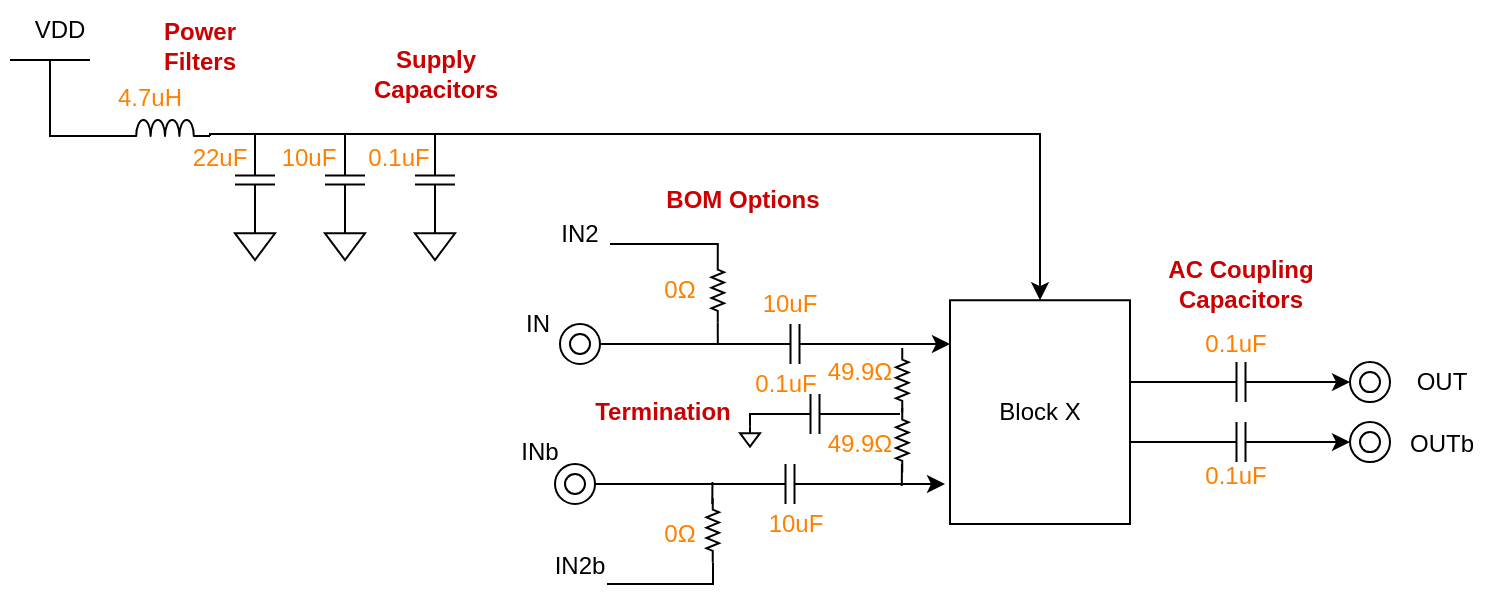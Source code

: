 <mxfile version="21.3.4" type="device" pages="12">
  <diagram name="Page-1" id="yJiiofY-KBGTufnyFJbA">
    <mxGraphModel dx="1369" dy="340" grid="1" gridSize="10" guides="1" tooltips="1" connect="1" arrows="1" fold="1" page="1" pageScale="1" pageWidth="827" pageHeight="1169" math="0" shadow="0">
      <root>
        <mxCell id="0" />
        <mxCell id="1" parent="0" />
        <mxCell id="P8LJyIE7DeACisC1q10v-73" style="edgeStyle=orthogonalEdgeStyle;rounded=0;orthogonalLoop=1;jettySize=auto;html=1;entryX=0;entryY=0.5;entryDx=0;entryDy=0;exitX=0;exitY=0.5;exitDx=0;exitDy=0;exitPerimeter=0;" parent="1" source="P8LJyIE7DeACisC1q10v-171" target="P8LJyIE7DeACisC1q10v-80" edge="1">
          <mxGeometry relative="1" as="geometry">
            <mxPoint x="424" y="358.93" as="sourcePoint" />
          </mxGeometry>
        </mxCell>
        <mxCell id="P8LJyIE7DeACisC1q10v-172" style="edgeStyle=orthogonalEdgeStyle;rounded=0;orthogonalLoop=1;jettySize=auto;html=1;entryX=1;entryY=0.5;entryDx=0;entryDy=0;entryPerimeter=0;exitX=1;exitY=0.25;exitDx=0;exitDy=0;endArrow=none;endFill=0;" parent="1" target="P8LJyIE7DeACisC1q10v-171" edge="1">
          <mxGeometry relative="1" as="geometry">
            <mxPoint x="421" y="354.06" as="targetPoint" />
            <mxPoint x="376" y="359.06" as="sourcePoint" />
          </mxGeometry>
        </mxCell>
        <mxCell id="P8LJyIE7DeACisC1q10v-76" value="" style="endArrow=none;html=1;rounded=0;endFill=0;" parent="1" edge="1">
          <mxGeometry width="50" height="50" relative="1" as="geometry">
            <mxPoint x="111" y="340" as="sourcePoint" />
            <mxPoint x="186" y="340" as="targetPoint" />
          </mxGeometry>
        </mxCell>
        <mxCell id="P8LJyIE7DeACisC1q10v-78" value="" style="ellipse;whiteSpace=wrap;html=1;aspect=fixed;" parent="1" vertex="1">
          <mxGeometry x="91" y="330" width="20" height="20" as="geometry" />
        </mxCell>
        <mxCell id="P8LJyIE7DeACisC1q10v-79" value="" style="ellipse;whiteSpace=wrap;html=1;aspect=fixed;" parent="1" vertex="1">
          <mxGeometry x="96" y="335" width="10" height="10" as="geometry" />
        </mxCell>
        <mxCell id="P8LJyIE7DeACisC1q10v-80" value="" style="ellipse;whiteSpace=wrap;html=1;aspect=fixed;" parent="1" vertex="1">
          <mxGeometry x="486" y="349.06" width="20" height="20" as="geometry" />
        </mxCell>
        <mxCell id="P8LJyIE7DeACisC1q10v-81" value="" style="ellipse;whiteSpace=wrap;html=1;aspect=fixed;" parent="1" vertex="1">
          <mxGeometry x="491" y="354.06" width="10" height="10" as="geometry" />
        </mxCell>
        <mxCell id="P8LJyIE7DeACisC1q10v-90" value="" style="endArrow=none;html=1;rounded=0;" parent="1" edge="1">
          <mxGeometry width="50" height="50" relative="1" as="geometry">
            <mxPoint x="-184" y="198" as="sourcePoint" />
            <mxPoint x="-144" y="198" as="targetPoint" />
          </mxGeometry>
        </mxCell>
        <mxCell id="P8LJyIE7DeACisC1q10v-91" value="" style="endArrow=none;html=1;rounded=0;exitX=0;exitY=1;exitDx=0;exitDy=0;exitPerimeter=0;edgeStyle=orthogonalEdgeStyle;" parent="1" source="P8LJyIE7DeACisC1q10v-92" edge="1">
          <mxGeometry width="50" height="50" relative="1" as="geometry">
            <mxPoint x="-164" y="228" as="sourcePoint" />
            <mxPoint x="-164" y="198" as="targetPoint" />
            <Array as="points">
              <mxPoint x="-164" y="236" />
            </Array>
          </mxGeometry>
        </mxCell>
        <mxCell id="P8LJyIE7DeACisC1q10v-100" style="edgeStyle=orthogonalEdgeStyle;rounded=0;orthogonalLoop=1;jettySize=auto;html=1;exitX=1;exitY=1;exitDx=0;exitDy=0;exitPerimeter=0;entryX=0.5;entryY=0;entryDx=0;entryDy=0;" parent="1" source="P8LJyIE7DeACisC1q10v-92" target="P8LJyIE7DeACisC1q10v-178" edge="1">
          <mxGeometry relative="1" as="geometry">
            <mxPoint x="62.38" y="232.814" as="targetPoint" />
            <Array as="points">
              <mxPoint x="331" y="235" />
            </Array>
          </mxGeometry>
        </mxCell>
        <mxCell id="P8LJyIE7DeACisC1q10v-92" value="" style="pointerEvents=1;verticalLabelPosition=bottom;shadow=0;dashed=0;align=center;html=1;verticalAlign=top;shape=mxgraph.electrical.inductors.inductor_3;" parent="1" vertex="1">
          <mxGeometry x="-129" y="228" width="45" height="8" as="geometry" />
        </mxCell>
        <mxCell id="P8LJyIE7DeACisC1q10v-93" value="" style="pointerEvents=1;verticalLabelPosition=bottom;shadow=0;dashed=0;align=center;html=1;verticalAlign=top;shape=mxgraph.electrical.capacitors.capacitor_1;rotation=90;" parent="1" vertex="1">
          <mxGeometry x="-84" y="248" width="45" height="20" as="geometry" />
        </mxCell>
        <mxCell id="P8LJyIE7DeACisC1q10v-95" value="" style="pointerEvents=1;verticalLabelPosition=bottom;shadow=0;dashed=0;align=center;html=1;verticalAlign=top;shape=mxgraph.electrical.signal_sources.signal_ground;" parent="1" vertex="1">
          <mxGeometry x="-71.5" y="278" width="20" height="20" as="geometry" />
        </mxCell>
        <mxCell id="P8LJyIE7DeACisC1q10v-96" value="" style="pointerEvents=1;verticalLabelPosition=bottom;shadow=0;dashed=0;align=center;html=1;verticalAlign=top;shape=mxgraph.electrical.capacitors.capacitor_1;rotation=90;" parent="1" vertex="1">
          <mxGeometry x="-39" y="248" width="45" height="20" as="geometry" />
        </mxCell>
        <mxCell id="P8LJyIE7DeACisC1q10v-97" value="" style="pointerEvents=1;verticalLabelPosition=bottom;shadow=0;dashed=0;align=center;html=1;verticalAlign=top;shape=mxgraph.electrical.signal_sources.signal_ground;" parent="1" vertex="1">
          <mxGeometry x="-26.5" y="278" width="20" height="20" as="geometry" />
        </mxCell>
        <mxCell id="P8LJyIE7DeACisC1q10v-98" value="" style="pointerEvents=1;verticalLabelPosition=bottom;shadow=0;dashed=0;align=center;html=1;verticalAlign=top;shape=mxgraph.electrical.capacitors.capacitor_1;rotation=90;" parent="1" vertex="1">
          <mxGeometry x="6.0" y="248" width="45" height="20" as="geometry" />
        </mxCell>
        <mxCell id="P8LJyIE7DeACisC1q10v-99" value="" style="pointerEvents=1;verticalLabelPosition=bottom;shadow=0;dashed=0;align=center;html=1;verticalAlign=top;shape=mxgraph.electrical.signal_sources.signal_ground;" parent="1" vertex="1">
          <mxGeometry x="18.5" y="278" width="20" height="20" as="geometry" />
        </mxCell>
        <mxCell id="P8LJyIE7DeACisC1q10v-127" style="edgeStyle=orthogonalEdgeStyle;rounded=0;orthogonalLoop=1;jettySize=auto;html=1;exitX=1;exitY=0.5;exitDx=0;exitDy=0;exitPerimeter=0;endArrow=none;endFill=0;" parent="1" source="P8LJyIE7DeACisC1q10v-125" edge="1">
          <mxGeometry relative="1" as="geometry">
            <mxPoint x="169.907" y="340" as="targetPoint" />
          </mxGeometry>
        </mxCell>
        <mxCell id="P8LJyIE7DeACisC1q10v-125" value="" style="pointerEvents=1;verticalLabelPosition=bottom;shadow=0;dashed=0;align=center;html=1;verticalAlign=top;shape=mxgraph.electrical.resistors.resistor_2;rotation=90;" parent="1" vertex="1">
          <mxGeometry x="153.75" y="310" width="32.25" height="6.25" as="geometry" />
        </mxCell>
        <mxCell id="P8LJyIE7DeACisC1q10v-128" value="" style="endArrow=none;html=1;rounded=0;entryX=0;entryY=0.5;entryDx=0;entryDy=0;entryPerimeter=0;edgeStyle=orthogonalEdgeStyle;" parent="1" target="P8LJyIE7DeACisC1q10v-125" edge="1">
          <mxGeometry width="50" height="50" relative="1" as="geometry">
            <mxPoint x="116" y="290" as="sourcePoint" />
            <mxPoint x="166" y="270" as="targetPoint" />
            <Array as="points">
              <mxPoint x="170" y="290" />
            </Array>
          </mxGeometry>
        </mxCell>
        <mxCell id="P8LJyIE7DeACisC1q10v-144" style="edgeStyle=orthogonalEdgeStyle;rounded=0;orthogonalLoop=1;jettySize=auto;html=1;" parent="1" source="P8LJyIE7DeACisC1q10v-132" edge="1">
          <mxGeometry relative="1" as="geometry">
            <mxPoint x="286" y="340" as="targetPoint" />
          </mxGeometry>
        </mxCell>
        <mxCell id="P8LJyIE7DeACisC1q10v-132" value="" style="pointerEvents=1;verticalLabelPosition=bottom;shadow=0;dashed=0;align=center;html=1;verticalAlign=top;shape=mxgraph.electrical.capacitors.capacitor_1;rotation=-180;" parent="1" vertex="1">
          <mxGeometry x="186" y="330" width="45" height="20" as="geometry" />
        </mxCell>
        <mxCell id="P8LJyIE7DeACisC1q10v-133" value="" style="pointerEvents=1;verticalLabelPosition=bottom;shadow=0;dashed=0;align=center;html=1;verticalAlign=top;shape=mxgraph.electrical.resistors.resistor_2;rotation=90;" parent="1" vertex="1">
          <mxGeometry x="246" y="355" width="32.25" height="6.25" as="geometry" />
        </mxCell>
        <mxCell id="P8LJyIE7DeACisC1q10v-134" value="" style="pointerEvents=1;verticalLabelPosition=bottom;shadow=0;dashed=0;align=center;html=1;verticalAlign=top;shape=mxgraph.electrical.resistors.resistor_2;rotation=90;" parent="1" vertex="1">
          <mxGeometry x="246" y="385" width="32.25" height="6.25" as="geometry" />
        </mxCell>
        <mxCell id="P8LJyIE7DeACisC1q10v-143" style="edgeStyle=orthogonalEdgeStyle;rounded=0;orthogonalLoop=1;jettySize=auto;html=1;endArrow=none;endFill=0;" parent="1" source="P8LJyIE7DeACisC1q10v-135" edge="1">
          <mxGeometry relative="1" as="geometry">
            <mxPoint x="261" y="375" as="targetPoint" />
          </mxGeometry>
        </mxCell>
        <mxCell id="P8LJyIE7DeACisC1q10v-135" value="" style="pointerEvents=1;verticalLabelPosition=bottom;shadow=0;dashed=0;align=center;html=1;verticalAlign=top;shape=mxgraph.electrical.capacitors.capacitor_1;rotation=-180;" parent="1" vertex="1">
          <mxGeometry x="196" y="365" width="45" height="20" as="geometry" />
        </mxCell>
        <mxCell id="P8LJyIE7DeACisC1q10v-146" style="edgeStyle=orthogonalEdgeStyle;rounded=0;orthogonalLoop=1;jettySize=auto;html=1;entryX=1;entryY=0.5;entryDx=0;entryDy=0;entryPerimeter=0;endArrow=none;endFill=0;" parent="1" source="P8LJyIE7DeACisC1q10v-145" target="P8LJyIE7DeACisC1q10v-135" edge="1">
          <mxGeometry relative="1" as="geometry">
            <Array as="points">
              <mxPoint x="186" y="375" />
            </Array>
          </mxGeometry>
        </mxCell>
        <mxCell id="P8LJyIE7DeACisC1q10v-145" value="" style="pointerEvents=1;verticalLabelPosition=bottom;shadow=0;dashed=0;align=center;html=1;verticalAlign=top;shape=mxgraph.electrical.signal_sources.signal_ground;" parent="1" vertex="1">
          <mxGeometry x="181" y="381.25" width="10" height="10" as="geometry" />
        </mxCell>
        <mxCell id="P8LJyIE7DeACisC1q10v-147" value="" style="endArrow=none;html=1;rounded=0;endFill=0;" parent="1" edge="1">
          <mxGeometry width="50" height="50" relative="1" as="geometry">
            <mxPoint x="108.5" y="410" as="sourcePoint" />
            <mxPoint x="183.5" y="410" as="targetPoint" />
          </mxGeometry>
        </mxCell>
        <mxCell id="P8LJyIE7DeACisC1q10v-148" value="" style="ellipse;whiteSpace=wrap;html=1;aspect=fixed;" parent="1" vertex="1">
          <mxGeometry x="88.5" y="400" width="20" height="20" as="geometry" />
        </mxCell>
        <mxCell id="P8LJyIE7DeACisC1q10v-149" value="" style="ellipse;whiteSpace=wrap;html=1;aspect=fixed;" parent="1" vertex="1">
          <mxGeometry x="93.5" y="405" width="10" height="10" as="geometry" />
        </mxCell>
        <mxCell id="P8LJyIE7DeACisC1q10v-151" value="" style="pointerEvents=1;verticalLabelPosition=bottom;shadow=0;dashed=0;align=center;html=1;verticalAlign=top;shape=mxgraph.electrical.resistors.resistor_2;rotation=90;" parent="1" vertex="1">
          <mxGeometry x="151.25" y="430" width="32.25" height="6.25" as="geometry" />
        </mxCell>
        <mxCell id="P8LJyIE7DeACisC1q10v-153" style="edgeStyle=orthogonalEdgeStyle;rounded=0;orthogonalLoop=1;jettySize=auto;html=1;" parent="1" source="P8LJyIE7DeACisC1q10v-154" edge="1">
          <mxGeometry relative="1" as="geometry">
            <mxPoint x="283.5" y="410" as="targetPoint" />
          </mxGeometry>
        </mxCell>
        <mxCell id="P8LJyIE7DeACisC1q10v-154" value="" style="pointerEvents=1;verticalLabelPosition=bottom;shadow=0;dashed=0;align=center;html=1;verticalAlign=top;shape=mxgraph.electrical.capacitors.capacitor_1;rotation=-180;" parent="1" vertex="1">
          <mxGeometry x="183.5" y="400" width="45" height="20" as="geometry" />
        </mxCell>
        <mxCell id="P8LJyIE7DeACisC1q10v-167" style="edgeStyle=orthogonalEdgeStyle;rounded=0;orthogonalLoop=1;jettySize=auto;html=1;exitX=1;exitY=0.5;exitDx=0;exitDy=0;exitPerimeter=0;endArrow=none;endFill=0;" parent="1" edge="1">
          <mxGeometry relative="1" as="geometry">
            <mxPoint x="167.137" y="420" as="targetPoint" />
            <mxPoint x="167.23" y="409" as="sourcePoint" />
          </mxGeometry>
        </mxCell>
        <mxCell id="P8LJyIE7DeACisC1q10v-169" value="" style="endArrow=none;html=1;rounded=0;entryX=1;entryY=0.5;entryDx=0;entryDy=0;entryPerimeter=0;edgeStyle=orthogonalEdgeStyle;" parent="1" target="P8LJyIE7DeACisC1q10v-151" edge="1">
          <mxGeometry width="50" height="50" relative="1" as="geometry">
            <mxPoint x="114.5" y="460" as="sourcePoint" />
            <mxPoint x="168.5" y="467" as="targetPoint" />
            <Array as="points">
              <mxPoint x="167.5" y="460" />
              <mxPoint x="167.5" y="449" />
            </Array>
          </mxGeometry>
        </mxCell>
        <mxCell id="P8LJyIE7DeACisC1q10v-170" style="edgeStyle=orthogonalEdgeStyle;rounded=0;orthogonalLoop=1;jettySize=auto;html=1;exitX=1;exitY=0.5;exitDx=0;exitDy=0;exitPerimeter=0;endArrow=none;endFill=0;" parent="1" edge="1">
          <mxGeometry relative="1" as="geometry">
            <mxPoint x="261.887" y="411" as="targetPoint" />
            <mxPoint x="261.98" y="400" as="sourcePoint" />
          </mxGeometry>
        </mxCell>
        <mxCell id="P8LJyIE7DeACisC1q10v-171" value="" style="pointerEvents=1;verticalLabelPosition=bottom;shadow=0;dashed=0;align=center;html=1;verticalAlign=top;shape=mxgraph.electrical.capacitors.capacitor_1;rotation=-180;" parent="1" vertex="1">
          <mxGeometry x="409" y="349.06" width="45" height="20" as="geometry" />
        </mxCell>
        <mxCell id="P8LJyIE7DeACisC1q10v-173" style="edgeStyle=orthogonalEdgeStyle;rounded=0;orthogonalLoop=1;jettySize=auto;html=1;entryX=0;entryY=0.5;entryDx=0;entryDy=0;exitX=0;exitY=0.5;exitDx=0;exitDy=0;exitPerimeter=0;" parent="1" source="P8LJyIE7DeACisC1q10v-177" target="P8LJyIE7DeACisC1q10v-175" edge="1">
          <mxGeometry relative="1" as="geometry">
            <mxPoint x="424" y="388.93" as="sourcePoint" />
          </mxGeometry>
        </mxCell>
        <mxCell id="P8LJyIE7DeACisC1q10v-174" style="edgeStyle=orthogonalEdgeStyle;rounded=0;orthogonalLoop=1;jettySize=auto;html=1;entryX=1;entryY=0.5;entryDx=0;entryDy=0;entryPerimeter=0;exitX=1;exitY=0.25;exitDx=0;exitDy=0;endArrow=none;endFill=0;" parent="1" target="P8LJyIE7DeACisC1q10v-177" edge="1">
          <mxGeometry relative="1" as="geometry">
            <mxPoint x="421" y="384.06" as="targetPoint" />
            <mxPoint x="376" y="389.06" as="sourcePoint" />
          </mxGeometry>
        </mxCell>
        <mxCell id="P8LJyIE7DeACisC1q10v-175" value="" style="ellipse;whiteSpace=wrap;html=1;aspect=fixed;" parent="1" vertex="1">
          <mxGeometry x="486" y="379.06" width="20" height="20" as="geometry" />
        </mxCell>
        <mxCell id="P8LJyIE7DeACisC1q10v-176" value="" style="ellipse;whiteSpace=wrap;html=1;aspect=fixed;" parent="1" vertex="1">
          <mxGeometry x="491" y="384.06" width="10" height="10" as="geometry" />
        </mxCell>
        <mxCell id="P8LJyIE7DeACisC1q10v-177" value="" style="pointerEvents=1;verticalLabelPosition=bottom;shadow=0;dashed=0;align=center;html=1;verticalAlign=top;shape=mxgraph.electrical.capacitors.capacitor_1;rotation=-180;" parent="1" vertex="1">
          <mxGeometry x="409" y="379.06" width="45" height="20" as="geometry" />
        </mxCell>
        <mxCell id="P8LJyIE7DeACisC1q10v-178" value="Block X" style="rounded=0;whiteSpace=wrap;html=1;" parent="1" vertex="1">
          <mxGeometry x="286" y="318.12" width="90" height="111.88" as="geometry" />
        </mxCell>
        <mxCell id="P8LJyIE7DeACisC1q10v-179" value="IN" style="text;html=1;strokeColor=none;fillColor=none;align=center;verticalAlign=middle;whiteSpace=wrap;rounded=0;" parent="1" vertex="1">
          <mxGeometry x="50" y="315" width="60" height="30" as="geometry" />
        </mxCell>
        <mxCell id="P8LJyIE7DeACisC1q10v-180" value="INb" style="text;html=1;strokeColor=none;fillColor=none;align=center;verticalAlign=middle;whiteSpace=wrap;rounded=0;" parent="1" vertex="1">
          <mxGeometry x="51" y="379.06" width="60" height="30" as="geometry" />
        </mxCell>
        <mxCell id="P8LJyIE7DeACisC1q10v-182" value="OUT" style="text;html=1;strokeColor=none;fillColor=none;align=center;verticalAlign=middle;whiteSpace=wrap;rounded=0;" parent="1" vertex="1">
          <mxGeometry x="502" y="344.06" width="60" height="30" as="geometry" />
        </mxCell>
        <mxCell id="P8LJyIE7DeACisC1q10v-183" value="OUTb" style="text;html=1;strokeColor=none;fillColor=none;align=center;verticalAlign=middle;whiteSpace=wrap;rounded=0;" parent="1" vertex="1">
          <mxGeometry x="502" y="375" width="60" height="30" as="geometry" />
        </mxCell>
        <mxCell id="P8LJyIE7DeACisC1q10v-184" value="IN2" style="text;html=1;strokeColor=none;fillColor=none;align=center;verticalAlign=middle;whiteSpace=wrap;rounded=0;" parent="1" vertex="1">
          <mxGeometry x="71" y="270" width="60" height="30" as="geometry" />
        </mxCell>
        <mxCell id="P8LJyIE7DeACisC1q10v-185" value="IN2b" style="text;html=1;strokeColor=none;fillColor=none;align=center;verticalAlign=middle;whiteSpace=wrap;rounded=0;" parent="1" vertex="1">
          <mxGeometry x="71" y="436.25" width="60" height="30" as="geometry" />
        </mxCell>
        <mxCell id="P8LJyIE7DeACisC1q10v-187" value="VDD" style="text;html=1;strokeColor=none;fillColor=none;align=center;verticalAlign=middle;whiteSpace=wrap;rounded=0;" parent="1" vertex="1">
          <mxGeometry x="-189" y="168" width="60" height="30" as="geometry" />
        </mxCell>
        <mxCell id="P8LJyIE7DeACisC1q10v-188" value="&lt;font color=&quot;#ff8000&quot;&gt;0Ω&lt;/font&gt;" style="text;html=1;strokeColor=none;fillColor=none;align=center;verticalAlign=middle;whiteSpace=wrap;rounded=0;" parent="1" vertex="1">
          <mxGeometry x="121" y="298" width="60" height="30" as="geometry" />
        </mxCell>
        <mxCell id="P8LJyIE7DeACisC1q10v-190" value="&lt;font color=&quot;#ff8000&quot;&gt;0Ω&lt;/font&gt;" style="text;html=1;strokeColor=none;fillColor=none;align=center;verticalAlign=middle;whiteSpace=wrap;rounded=0;" parent="1" vertex="1">
          <mxGeometry x="121" y="420" width="60" height="30" as="geometry" />
        </mxCell>
        <mxCell id="P8LJyIE7DeACisC1q10v-191" value="&lt;font color=&quot;#ff8000&quot;&gt;10uF&lt;/font&gt;" style="text;html=1;strokeColor=none;fillColor=none;align=center;verticalAlign=middle;whiteSpace=wrap;rounded=0;" parent="1" vertex="1">
          <mxGeometry x="186" y="305" width="40" height="30" as="geometry" />
        </mxCell>
        <mxCell id="P8LJyIE7DeACisC1q10v-192" value="&lt;font color=&quot;#ff8000&quot;&gt;10uF&lt;/font&gt;" style="text;html=1;strokeColor=none;fillColor=none;align=center;verticalAlign=middle;whiteSpace=wrap;rounded=0;" parent="1" vertex="1">
          <mxGeometry x="188.5" y="415" width="40" height="30" as="geometry" />
        </mxCell>
        <mxCell id="P8LJyIE7DeACisC1q10v-193" value="&lt;font color=&quot;#ff8000&quot;&gt;49.9Ω&lt;/font&gt;" style="text;html=1;strokeColor=none;fillColor=none;align=center;verticalAlign=middle;whiteSpace=wrap;rounded=0;" parent="1" vertex="1">
          <mxGeometry x="221" y="339.06" width="40" height="30" as="geometry" />
        </mxCell>
        <mxCell id="P8LJyIE7DeACisC1q10v-194" value="&lt;font color=&quot;#ff8000&quot;&gt;49.9Ω&lt;/font&gt;" style="text;html=1;strokeColor=none;fillColor=none;align=center;verticalAlign=middle;whiteSpace=wrap;rounded=0;" parent="1" vertex="1">
          <mxGeometry x="221" y="375" width="40" height="30" as="geometry" />
        </mxCell>
        <mxCell id="P8LJyIE7DeACisC1q10v-195" value="&lt;font color=&quot;#ff8000&quot;&gt;0.1uF&lt;/font&gt;" style="text;html=1;strokeColor=none;fillColor=none;align=center;verticalAlign=middle;whiteSpace=wrap;rounded=0;" parent="1" vertex="1">
          <mxGeometry x="183.5" y="345" width="40" height="30" as="geometry" />
        </mxCell>
        <mxCell id="P8LJyIE7DeACisC1q10v-196" value="&lt;font color=&quot;#ff8000&quot;&gt;0.1uF&lt;/font&gt;" style="text;html=1;strokeColor=none;fillColor=none;align=center;verticalAlign=middle;whiteSpace=wrap;rounded=0;" parent="1" vertex="1">
          <mxGeometry x="409" y="325" width="40" height="30" as="geometry" />
        </mxCell>
        <mxCell id="P8LJyIE7DeACisC1q10v-197" value="&lt;font color=&quot;#ff8000&quot;&gt;0.1uF&lt;/font&gt;" style="text;html=1;strokeColor=none;fillColor=none;align=center;verticalAlign=middle;whiteSpace=wrap;rounded=0;" parent="1" vertex="1">
          <mxGeometry x="409" y="391.25" width="40" height="30" as="geometry" />
        </mxCell>
        <mxCell id="P8LJyIE7DeACisC1q10v-198" value="&lt;font color=&quot;#ff8000&quot;&gt;22uF&lt;/font&gt;" style="text;html=1;strokeColor=none;fillColor=none;align=center;verticalAlign=middle;whiteSpace=wrap;rounded=0;" parent="1" vertex="1">
          <mxGeometry x="-99" y="236" width="40" height="22" as="geometry" />
        </mxCell>
        <mxCell id="P8LJyIE7DeACisC1q10v-199" value="&lt;font color=&quot;#ff8000&quot;&gt;10uF&lt;/font&gt;" style="text;html=1;strokeColor=none;fillColor=none;align=center;verticalAlign=middle;whiteSpace=wrap;rounded=0;" parent="1" vertex="1">
          <mxGeometry x="-51.5" y="241" width="32.5" height="12" as="geometry" />
        </mxCell>
        <mxCell id="P8LJyIE7DeACisC1q10v-200" value="&lt;font color=&quot;#ff8000&quot;&gt;0.1uF&lt;/font&gt;" style="text;html=1;strokeColor=none;fillColor=none;align=center;verticalAlign=middle;whiteSpace=wrap;rounded=0;" parent="1" vertex="1">
          <mxGeometry x="-11.5" y="236" width="42.5" height="22" as="geometry" />
        </mxCell>
        <mxCell id="P8LJyIE7DeACisC1q10v-210" value="&lt;font color=&quot;#ff8000&quot;&gt;4.7uH&lt;/font&gt;" style="text;html=1;strokeColor=none;fillColor=none;align=center;verticalAlign=middle;whiteSpace=wrap;rounded=0;" parent="1" vertex="1">
          <mxGeometry x="-134" y="206" width="40" height="22" as="geometry" />
        </mxCell>
        <mxCell id="UUOn9ahhuayOJVYRpyey-1" value="&lt;font color=&quot;#cc0000&quot;&gt;Power Filters&lt;/font&gt;" style="text;html=1;strokeColor=none;fillColor=none;align=center;verticalAlign=middle;whiteSpace=wrap;rounded=0;fontStyle=1" parent="1" vertex="1">
          <mxGeometry x="-119" y="176" width="60" height="30" as="geometry" />
        </mxCell>
        <mxCell id="UUOn9ahhuayOJVYRpyey-2" value="&lt;font color=&quot;#cc0000&quot;&gt;Supply Capacitors&lt;/font&gt;" style="text;html=1;strokeColor=none;fillColor=none;align=center;verticalAlign=middle;whiteSpace=wrap;rounded=0;fontStyle=1" parent="1" vertex="1">
          <mxGeometry x="-1.5" y="190" width="60" height="30" as="geometry" />
        </mxCell>
        <mxCell id="UUOn9ahhuayOJVYRpyey-3" value="&lt;font color=&quot;#cc0000&quot;&gt;AC Coupling Capacitors&lt;/font&gt;" style="text;html=1;strokeColor=none;fillColor=none;align=center;verticalAlign=middle;whiteSpace=wrap;rounded=0;fontStyle=1" parent="1" vertex="1">
          <mxGeometry x="392.25" y="295" width="78.5" height="30" as="geometry" />
        </mxCell>
        <mxCell id="UUOn9ahhuayOJVYRpyey-4" value="&lt;font color=&quot;#cc0000&quot;&gt;Termination&lt;/font&gt;" style="text;html=1;strokeColor=none;fillColor=none;align=center;verticalAlign=middle;whiteSpace=wrap;rounded=0;fontStyle=1" parent="1" vertex="1">
          <mxGeometry x="102.5" y="359.06" width="78.5" height="30" as="geometry" />
        </mxCell>
        <mxCell id="UUOn9ahhuayOJVYRpyey-5" value="&lt;font color=&quot;#cc0000&quot;&gt;BOM Options&lt;/font&gt;" style="text;html=1;strokeColor=none;fillColor=none;align=center;verticalAlign=middle;whiteSpace=wrap;rounded=0;fontStyle=1" parent="1" vertex="1">
          <mxGeometry x="142.5" y="253" width="78.5" height="30" as="geometry" />
        </mxCell>
      </root>
    </mxGraphModel>
  </diagram>
  <diagram id="85Z-BbRbWzz1AwNCN2ZA" name="Page-2">
    <mxGraphModel dx="676" dy="372" grid="1" gridSize="10" guides="1" tooltips="1" connect="1" arrows="1" fold="1" page="1" pageScale="1" pageWidth="827" pageHeight="1169" math="0" shadow="0">
      <root>
        <mxCell id="0" />
        <mxCell id="1" parent="0" />
        <mxCell id="7YpBfFUCWmFcHRnwsc84-5" style="edgeStyle=orthogonalEdgeStyle;rounded=0;orthogonalLoop=1;jettySize=auto;html=1;entryX=0;entryY=0.5;entryDx=0;entryDy=0;entryPerimeter=0;endArrow=none;endFill=0;" parent="1" source="7YpBfFUCWmFcHRnwsc84-1" target="7YpBfFUCWmFcHRnwsc84-4" edge="1">
          <mxGeometry relative="1" as="geometry" />
        </mxCell>
        <mxCell id="7YpBfFUCWmFcHRnwsc84-1" value="" style="shape=cylinder3;whiteSpace=wrap;html=1;boundedLbl=1;backgroundOutline=1;size=6.911;rotation=-90;" parent="1" vertex="1">
          <mxGeometry x="342.5" y="67.5" width="22.5" height="167.5" as="geometry" />
        </mxCell>
        <mxCell id="7YpBfFUCWmFcHRnwsc84-4" value="" style="pointerEvents=1;verticalLabelPosition=bottom;shadow=0;dashed=0;align=center;html=1;verticalAlign=top;shape=mxgraph.electrical.resistors.resistor_2;rotation=90;" parent="1" vertex="1">
          <mxGeometry x="450" y="190" width="50" height="15" as="geometry" />
        </mxCell>
        <mxCell id="7YpBfFUCWmFcHRnwsc84-6" value="" style="pointerEvents=1;verticalLabelPosition=bottom;shadow=0;dashed=0;align=center;html=1;verticalAlign=top;shape=mxgraph.electrical.signal_sources.protective_earth;" parent="1" vertex="1">
          <mxGeometry x="462.5" y="220" width="25" height="20" as="geometry" />
        </mxCell>
        <mxCell id="7YpBfFUCWmFcHRnwsc84-9" value="RX" style="text;html=1;strokeColor=none;fillColor=none;align=center;verticalAlign=middle;whiteSpace=wrap;rounded=0;" parent="1" vertex="1">
          <mxGeometry x="440" y="127" width="60" height="30" as="geometry" />
        </mxCell>
        <mxCell id="7YpBfFUCWmFcHRnwsc84-10" value="Z&lt;sub&gt;0&lt;/sub&gt;" style="text;html=1;strokeColor=none;fillColor=none;align=center;verticalAlign=middle;whiteSpace=wrap;rounded=0;" parent="1" vertex="1">
          <mxGeometry x="323.75" y="110" width="60" height="30" as="geometry" />
        </mxCell>
        <mxCell id="7YpBfFUCWmFcHRnwsc84-13" style="edgeStyle=orthogonalEdgeStyle;rounded=0;orthogonalLoop=1;jettySize=auto;html=1;entryX=0.5;entryY=0;entryDx=0;entryDy=0;entryPerimeter=0;endArrow=none;endFill=0;" parent="1" source="7YpBfFUCWmFcHRnwsc84-14" edge="1">
          <mxGeometry relative="1" as="geometry">
            <mxPoint x="280" y="151.25" as="targetPoint" />
          </mxGeometry>
        </mxCell>
        <mxCell id="7YpBfFUCWmFcHRnwsc84-14" value="TX" style="triangle;whiteSpace=wrap;html=1;" parent="1" vertex="1">
          <mxGeometry x="210" y="127" width="40" height="49" as="geometry" />
        </mxCell>
        <mxCell id="7YpBfFUCWmFcHRnwsc84-15" value="" style="curved=1;endArrow=classic;html=1;rounded=0;fontColor=#CC6600;strokeColor=#CC6600;" parent="1" edge="1">
          <mxGeometry width="50" height="50" relative="1" as="geometry">
            <mxPoint x="280" y="90" as="sourcePoint" />
            <mxPoint x="250" y="130" as="targetPoint" />
            <Array as="points">
              <mxPoint x="280" y="100" />
              <mxPoint x="280" y="120" />
            </Array>
          </mxGeometry>
        </mxCell>
        <mxCell id="7YpBfFUCWmFcHRnwsc84-16" value="50Ω" style="text;html=1;strokeColor=none;fillColor=none;align=center;verticalAlign=middle;whiteSpace=wrap;rounded=0;fontColor=#CC6600;" parent="1" vertex="1">
          <mxGeometry x="250" y="60" width="60" height="30" as="geometry" />
        </mxCell>
        <mxCell id="7YpBfFUCWmFcHRnwsc84-18" value="1MΩ" style="text;html=1;strokeColor=none;fillColor=none;align=center;verticalAlign=middle;whiteSpace=wrap;rounded=0;" parent="1" vertex="1">
          <mxGeometry x="470" y="176" width="60" height="30" as="geometry" />
        </mxCell>
        <mxCell id="7YpBfFUCWmFcHRnwsc84-19" value="1MΩ" style="text;html=1;strokeColor=none;fillColor=none;align=center;verticalAlign=middle;whiteSpace=wrap;rounded=0;fontColor=#CC6600;" parent="1" vertex="1">
          <mxGeometry x="470" y="176" width="60" height="30" as="geometry" />
        </mxCell>
        <mxCell id="7YpBfFUCWmFcHRnwsc84-20" value="50Ω" style="text;html=1;strokeColor=none;fillColor=none;align=center;verticalAlign=middle;whiteSpace=wrap;rounded=0;fontColor=#CC6600;" parent="1" vertex="1">
          <mxGeometry x="365" y="110" width="60" height="30" as="geometry" />
        </mxCell>
        <mxCell id="YcmZQEDL13TiicyVGa5r-1" value="" style="pointerEvents=1;verticalLabelPosition=bottom;shadow=0;dashed=0;align=center;html=1;verticalAlign=top;shape=mxgraph.electrical.waveforms.pulse_1;strokeWidth=2;strokeColor=#CC0000;" parent="1" vertex="1">
          <mxGeometry x="170" y="90" width="80" height="30" as="geometry" />
        </mxCell>
        <mxCell id="YcmZQEDL13TiicyVGa5r-5" value="" style="endArrow=none;html=1;rounded=0;entryX=0.008;entryY=0.496;entryDx=0;entryDy=0;entryPerimeter=0;edgeStyle=orthogonalEdgeStyle;strokeWidth=2;strokeColor=#CC0000;" parent="1" edge="1">
          <mxGeometry width="50" height="50" relative="1" as="geometry">
            <mxPoint x="450" y="120" as="sourcePoint" />
            <mxPoint x="470.08" y="88.58" as="targetPoint" />
            <Array as="points">
              <mxPoint x="470" y="120" />
              <mxPoint x="470" y="100" />
              <mxPoint x="470" y="100" />
            </Array>
          </mxGeometry>
        </mxCell>
        <mxCell id="YcmZQEDL13TiicyVGa5r-8" value="" style="pointerEvents=1;verticalLabelPosition=bottom;shadow=0;dashed=0;align=center;html=1;verticalAlign=top;shape=mxgraph.electrical.waveforms.sine_wave;" parent="1" vertex="1">
          <mxGeometry x="240" y="40" height="42.5" as="geometry" />
        </mxCell>
        <mxCell id="YcmZQEDL13TiicyVGa5r-12" value="" style="curved=1;endArrow=none;html=1;rounded=0;endFill=0;strokeWidth=2;strokeColor=#CC0000;" parent="1" edge="1">
          <mxGeometry width="50" height="50" relative="1" as="geometry">
            <mxPoint x="510" y="120" as="sourcePoint" />
            <mxPoint x="520" y="120" as="targetPoint" />
            <Array as="points">
              <mxPoint x="510" y="150" />
              <mxPoint x="520" y="90" />
            </Array>
          </mxGeometry>
        </mxCell>
        <mxCell id="YcmZQEDL13TiicyVGa5r-13" value="" style="endArrow=none;html=1;rounded=0;edgeStyle=orthogonalEdgeStyle;exitX=1.023;exitY=0.527;exitDx=0;exitDy=0;exitPerimeter=0;strokeWidth=2;strokeColor=#CC0000;" parent="1" edge="1">
          <mxGeometry width="50" height="50" relative="1" as="geometry">
            <mxPoint x="490" y="91" as="sourcePoint" />
            <mxPoint x="510" y="120" as="targetPoint" />
            <Array as="points">
              <mxPoint x="510" y="91" />
            </Array>
          </mxGeometry>
        </mxCell>
        <mxCell id="YcmZQEDL13TiicyVGa5r-14" value="" style="curved=1;endArrow=none;html=1;rounded=0;endFill=0;strokeWidth=2;strokeColor=#CC0000;" parent="1" edge="1">
          <mxGeometry width="50" height="50" relative="1" as="geometry">
            <mxPoint x="520" y="120" as="sourcePoint" />
            <mxPoint x="530" y="120" as="targetPoint" />
            <Array as="points">
              <mxPoint x="520" y="140" />
              <mxPoint x="530" y="100" />
            </Array>
          </mxGeometry>
        </mxCell>
        <mxCell id="YcmZQEDL13TiicyVGa5r-17" value="" style="curved=1;endArrow=none;html=1;rounded=0;endFill=0;strokeWidth=2;strokeColor=#CC0000;" parent="1" edge="1">
          <mxGeometry width="50" height="50" relative="1" as="geometry">
            <mxPoint x="470" y="90" as="sourcePoint" />
            <mxPoint x="480" y="90" as="targetPoint" />
            <Array as="points">
              <mxPoint x="470" y="60" />
              <mxPoint x="480" y="120" />
            </Array>
          </mxGeometry>
        </mxCell>
        <mxCell id="YcmZQEDL13TiicyVGa5r-18" value="" style="curved=1;endArrow=none;html=1;rounded=0;endFill=0;strokeWidth=2;strokeColor=#CC0000;" parent="1" edge="1">
          <mxGeometry width="50" height="50" relative="1" as="geometry">
            <mxPoint x="480" y="90" as="sourcePoint" />
            <mxPoint x="490" y="90" as="targetPoint" />
            <Array as="points">
              <mxPoint x="480" y="80" />
              <mxPoint x="490" y="110" />
            </Array>
          </mxGeometry>
        </mxCell>
        <mxCell id="YcmZQEDL13TiicyVGa5r-19" value="" style="endArrow=none;html=1;rounded=0;edgeStyle=orthogonalEdgeStyle;exitX=1.023;exitY=0.527;exitDx=0;exitDy=0;exitPerimeter=0;strokeWidth=2;strokeColor=#CC0000;" parent="1" edge="1">
          <mxGeometry width="50" height="50" relative="1" as="geometry">
            <mxPoint x="530" y="120" as="sourcePoint" />
            <mxPoint x="550" y="120" as="targetPoint" />
            <Array as="points">
              <mxPoint x="550" y="120" />
            </Array>
          </mxGeometry>
        </mxCell>
      </root>
    </mxGraphModel>
  </diagram>
  <diagram id="U3OCqZiyGZOLpeGJXZUi" name="Page-3">
    <mxGraphModel dx="676" dy="372" grid="1" gridSize="10" guides="1" tooltips="1" connect="1" arrows="1" fold="1" page="1" pageScale="1" pageWidth="827" pageHeight="1169" math="0" shadow="0">
      <root>
        <mxCell id="0" />
        <mxCell id="1" parent="0" />
        <mxCell id="BqOmxw2MYneiD4HMFJ6V-2" value="" style="shape=cylinder3;whiteSpace=wrap;html=1;boundedLbl=1;backgroundOutline=1;size=6.911;rotation=-90;fillColor=#f8cecc;strokeColor=#b85450;" parent="1" vertex="1">
          <mxGeometry x="285" y="125" width="22.5" height="52.5" as="geometry" />
        </mxCell>
        <mxCell id="BqOmxw2MYneiD4HMFJ6V-6" value="Z&lt;sub&gt;0&lt;/sub&gt;" style="text;html=1;strokeColor=none;fillColor=none;align=center;verticalAlign=middle;whiteSpace=wrap;rounded=0;" parent="1" vertex="1">
          <mxGeometry x="266.25" y="113.75" width="60" height="30" as="geometry" />
        </mxCell>
        <mxCell id="BqOmxw2MYneiD4HMFJ6V-10" value="" style="pointerEvents=1;verticalLabelPosition=bottom;shadow=0;dashed=0;align=center;html=1;verticalAlign=top;shape=mxgraph.electrical.resistors.resistor_2;rotation=-180;" parent="1" vertex="1">
          <mxGeometry x="220" y="143.75" width="50" height="15" as="geometry" />
        </mxCell>
        <mxCell id="BqOmxw2MYneiD4HMFJ6V-14" value="Z&lt;span style=&quot;font-size: 10px;&quot;&gt;D&lt;/span&gt;" style="text;html=1;strokeColor=none;fillColor=none;align=center;verticalAlign=middle;whiteSpace=wrap;rounded=0;" parent="1" vertex="1">
          <mxGeometry x="170" y="110" width="60" height="30" as="geometry" />
        </mxCell>
        <mxCell id="BqOmxw2MYneiD4HMFJ6V-15" value="R&lt;sub&gt;S&lt;/sub&gt;" style="text;html=1;strokeColor=none;fillColor=none;align=center;verticalAlign=middle;whiteSpace=wrap;rounded=0;" parent="1" vertex="1">
          <mxGeometry x="215" y="113.75" width="60" height="30" as="geometry" />
        </mxCell>
        <mxCell id="BqOmxw2MYneiD4HMFJ6V-17" value="Z&lt;sub&gt;D&lt;/sub&gt; + R&lt;sub&gt;S&lt;/sub&gt; = Z&lt;sub&gt;0&lt;/sub&gt;" style="text;html=1;strokeColor=#d6b656;fillColor=#fff2cc;align=center;verticalAlign=middle;whiteSpace=wrap;rounded=0;" parent="1" vertex="1">
          <mxGeometry x="230" y="175.75" width="80" height="24" as="geometry" />
        </mxCell>
        <mxCell id="BqOmxw2MYneiD4HMFJ6V-19" value="" style="endArrow=none;html=1;rounded=0;exitX=0.5;exitY=1;exitDx=0;exitDy=0;exitPerimeter=0;" parent="1" source="BqOmxw2MYneiD4HMFJ6V-2" edge="1">
          <mxGeometry width="50" height="50" relative="1" as="geometry">
            <mxPoint x="326.25" y="151.2" as="sourcePoint" />
            <mxPoint x="346.25" y="151.2" as="targetPoint" />
          </mxGeometry>
        </mxCell>
        <mxCell id="BqOmxw2MYneiD4HMFJ6V-20" value="" style="triangle;whiteSpace=wrap;html=1;fillColor=#f8cecc;strokeColor=#b85450;" parent="1" vertex="1">
          <mxGeometry x="180" y="126.75" width="40" height="49" as="geometry" />
        </mxCell>
      </root>
    </mxGraphModel>
  </diagram>
  <diagram id="WZnJBUqoE6M8vT86b7zx" name="Page-4">
    <mxGraphModel dx="676" dy="372" grid="1" gridSize="10" guides="1" tooltips="1" connect="1" arrows="1" fold="1" page="1" pageScale="1" pageWidth="827" pageHeight="1169" math="0" shadow="0">
      <root>
        <mxCell id="0" />
        <mxCell id="1" parent="0" />
        <mxCell id="vMJcFu49MtDfxL5njszL-1" value="" style="shape=cylinder3;whiteSpace=wrap;html=1;boundedLbl=1;backgroundOutline=1;size=6.911;rotation=-90;fillColor=#f8cecc;strokeColor=#b85450;" parent="1" vertex="1">
          <mxGeometry x="285" y="125" width="22.5" height="52.5" as="geometry" />
        </mxCell>
        <mxCell id="vMJcFu49MtDfxL5njszL-2" value="Z&lt;sub&gt;0&lt;/sub&gt;" style="text;html=1;strokeColor=none;fillColor=none;align=center;verticalAlign=middle;whiteSpace=wrap;rounded=0;" parent="1" vertex="1">
          <mxGeometry x="266.25" y="113.75" width="60" height="30" as="geometry" />
        </mxCell>
        <mxCell id="vMJcFu49MtDfxL5njszL-3" value="R&lt;span style=&quot;font-size: 10px;&quot;&gt;P&lt;/span&gt;" style="text;html=1;strokeColor=none;fillColor=none;align=center;verticalAlign=middle;whiteSpace=wrap;rounded=0;" parent="1" vertex="1">
          <mxGeometry x="340" y="177.5" width="35" height="26.25" as="geometry" />
        </mxCell>
        <mxCell id="vMJcFu49MtDfxL5njszL-4" value="Z&lt;sub&gt;0&lt;/sub&gt; = R&lt;sub&gt;P&lt;/sub&gt;" style="text;html=1;strokeColor=#d6b656;fillColor=#fff2cc;align=center;verticalAlign=middle;whiteSpace=wrap;rounded=0;" parent="1" vertex="1">
          <mxGeometry x="260" y="179.5" width="60" height="24.25" as="geometry" />
        </mxCell>
        <mxCell id="vMJcFu49MtDfxL5njszL-5" value="" style="endArrow=none;html=1;rounded=0;exitX=0.5;exitY=1;exitDx=0;exitDy=0;exitPerimeter=0;entryX=0;entryY=0.5;entryDx=0;entryDy=0;" parent="1" source="vMJcFu49MtDfxL5njszL-1" target="vMJcFu49MtDfxL5njszL-6" edge="1">
          <mxGeometry width="50" height="50" relative="1" as="geometry">
            <mxPoint x="326.25" y="151.2" as="sourcePoint" />
            <mxPoint x="346.25" y="151.2" as="targetPoint" />
          </mxGeometry>
        </mxCell>
        <mxCell id="vMJcFu49MtDfxL5njszL-6" value="" style="triangle;whiteSpace=wrap;html=1;fillColor=#f8cecc;strokeColor=#b85450;" parent="1" vertex="1">
          <mxGeometry x="350" y="126.75" width="40" height="49" as="geometry" />
        </mxCell>
        <mxCell id="vMJcFu49MtDfxL5njszL-7" style="edgeStyle=orthogonalEdgeStyle;rounded=0;orthogonalLoop=1;jettySize=auto;html=1;exitX=1;exitY=0.5;exitDx=0;exitDy=0;exitPerimeter=0;endArrow=none;endFill=0;" parent="1" source="vMJcFu49MtDfxL5njszL-9" edge="1">
          <mxGeometry relative="1" as="geometry">
            <mxPoint x="335" y="150" as="targetPoint" />
          </mxGeometry>
        </mxCell>
        <mxCell id="vMJcFu49MtDfxL5njszL-8" style="edgeStyle=orthogonalEdgeStyle;rounded=0;orthogonalLoop=1;jettySize=auto;html=1;entryX=0.5;entryY=0;entryDx=0;entryDy=0;entryPerimeter=0;endArrow=none;endFill=0;" parent="1" source="vMJcFu49MtDfxL5njszL-9" target="vMJcFu49MtDfxL5njszL-10" edge="1">
          <mxGeometry relative="1" as="geometry" />
        </mxCell>
        <mxCell id="vMJcFu49MtDfxL5njszL-9" value="" style="pointerEvents=1;verticalLabelPosition=bottom;shadow=0;dashed=0;align=center;html=1;verticalAlign=top;shape=mxgraph.electrical.resistors.resistor_2;rotation=-90;" parent="1" vertex="1">
          <mxGeometry x="310" y="175.75" width="50" height="15" as="geometry" />
        </mxCell>
        <mxCell id="vMJcFu49MtDfxL5njszL-10" value="" style="pointerEvents=1;verticalLabelPosition=bottom;shadow=0;dashed=0;align=center;html=1;verticalAlign=top;shape=mxgraph.electrical.signal_sources.protective_earth;" parent="1" vertex="1">
          <mxGeometry x="322.5" y="220" width="25" height="20" as="geometry" />
        </mxCell>
      </root>
    </mxGraphModel>
  </diagram>
  <diagram id="k-_xKmJ1VMTPY8HOCj35" name="Page-5">
    <mxGraphModel dx="966" dy="531" grid="1" gridSize="10" guides="1" tooltips="1" connect="1" arrows="1" fold="1" page="1" pageScale="1" pageWidth="827" pageHeight="1169" math="0" shadow="0">
      <root>
        <mxCell id="0" />
        <mxCell id="1" parent="0" />
        <mxCell id="XTt31eT2k_cmZge7a-Ju-4" value="" style="curved=1;endArrow=none;html=1;rounded=0;endFill=0;strokeWidth=2;strokeColor=#CC0000;" edge="1" parent="1">
          <mxGeometry width="50" height="50" relative="1" as="geometry">
            <mxPoint x="420" y="200" as="sourcePoint" />
            <mxPoint x="430" y="200" as="targetPoint" />
            <Array as="points">
              <mxPoint x="420" y="230" />
              <mxPoint x="430" y="170" />
            </Array>
          </mxGeometry>
        </mxCell>
        <mxCell id="XTt31eT2k_cmZge7a-Ju-6" value="" style="curved=1;endArrow=none;html=1;rounded=0;endFill=0;strokeWidth=2;strokeColor=#CC0000;" edge="1" parent="1">
          <mxGeometry width="50" height="50" relative="1" as="geometry">
            <mxPoint x="430" y="200" as="sourcePoint" />
            <mxPoint x="440" y="200" as="targetPoint" />
            <Array as="points">
              <mxPoint x="430" y="220" />
              <mxPoint x="440" y="180" />
            </Array>
          </mxGeometry>
        </mxCell>
        <mxCell id="7RV0kOEFZEfuSwdYm8uq-3" value="" style="endArrow=none;html=1;rounded=0;strokeWidth=2;strokeColor=#CC0000;" edge="1" parent="1">
          <mxGeometry width="50" height="50" relative="1" as="geometry">
            <mxPoint x="120" y="200" as="sourcePoint" />
            <mxPoint x="210" y="200" as="targetPoint" />
            <Array as="points">
              <mxPoint x="140" y="200" />
              <mxPoint x="150" y="120" />
              <mxPoint x="180" y="120" />
              <mxPoint x="190" y="200" />
            </Array>
          </mxGeometry>
        </mxCell>
        <mxCell id="7RV0kOEFZEfuSwdYm8uq-4" value="" style="endArrow=none;html=1;rounded=0;strokeWidth=2;strokeColor=#CC0000;" edge="1" parent="1">
          <mxGeometry width="50" height="50" relative="1" as="geometry">
            <mxPoint x="200" y="200" as="sourcePoint" />
            <mxPoint x="290" y="200" as="targetPoint" />
            <Array as="points">
              <mxPoint x="220" y="200" />
              <mxPoint x="230" y="120" />
              <mxPoint x="260" y="120" />
              <mxPoint x="270" y="200" />
            </Array>
          </mxGeometry>
        </mxCell>
        <mxCell id="7RV0kOEFZEfuSwdYm8uq-9" value="" style="endArrow=none;html=1;rounded=0;strokeWidth=2;strokeColor=#CC0000;" edge="1" parent="1">
          <mxGeometry width="50" height="50" relative="1" as="geometry">
            <mxPoint x="400" y="120" as="sourcePoint" />
            <mxPoint x="420" y="200" as="targetPoint" />
            <Array as="points">
              <mxPoint x="410" y="120" />
              <mxPoint x="420" y="200" />
            </Array>
          </mxGeometry>
        </mxCell>
        <mxCell id="7RV0kOEFZEfuSwdYm8uq-10" value="" style="endArrow=none;html=1;rounded=0;strokeWidth=2;strokeColor=#CC0000;" edge="1" parent="1">
          <mxGeometry width="50" height="50" relative="1" as="geometry">
            <mxPoint x="360" y="200" as="sourcePoint" />
            <mxPoint x="380" y="120" as="targetPoint" />
            <Array as="points">
              <mxPoint x="370" y="200" />
            </Array>
          </mxGeometry>
        </mxCell>
        <mxCell id="7RV0kOEFZEfuSwdYm8uq-11" value="" style="curved=1;endArrow=none;html=1;rounded=0;endFill=0;strokeWidth=2;strokeColor=#CC0000;" edge="1" parent="1">
          <mxGeometry width="50" height="50" relative="1" as="geometry">
            <mxPoint x="380" y="120" as="sourcePoint" />
            <mxPoint x="390" y="120" as="targetPoint" />
            <Array as="points">
              <mxPoint x="380" y="90" />
              <mxPoint x="390" y="150" />
            </Array>
          </mxGeometry>
        </mxCell>
        <mxCell id="7RV0kOEFZEfuSwdYm8uq-12" value="" style="curved=1;endArrow=none;html=1;rounded=0;endFill=0;strokeWidth=2;strokeColor=#CC0000;" edge="1" parent="1">
          <mxGeometry width="50" height="50" relative="1" as="geometry">
            <mxPoint x="390" y="120" as="sourcePoint" />
            <mxPoint x="400" y="120" as="targetPoint" />
            <Array as="points">
              <mxPoint x="390" y="110" />
              <mxPoint x="400" y="140" />
            </Array>
          </mxGeometry>
        </mxCell>
        <mxCell id="7RV0kOEFZEfuSwdYm8uq-13" value="" style="curved=1;endArrow=none;html=1;rounded=0;endFill=0;strokeWidth=2;strokeColor=#CC0000;" edge="1" parent="1">
          <mxGeometry width="50" height="50" relative="1" as="geometry">
            <mxPoint x="500" y="200" as="sourcePoint" />
            <mxPoint x="510" y="200" as="targetPoint" />
            <Array as="points">
              <mxPoint x="500" y="230" />
              <mxPoint x="510" y="170" />
            </Array>
          </mxGeometry>
        </mxCell>
        <mxCell id="7RV0kOEFZEfuSwdYm8uq-14" value="" style="curved=1;endArrow=none;html=1;rounded=0;endFill=0;strokeWidth=2;strokeColor=#CC0000;" edge="1" parent="1">
          <mxGeometry width="50" height="50" relative="1" as="geometry">
            <mxPoint x="510" y="200" as="sourcePoint" />
            <mxPoint x="520" y="200" as="targetPoint" />
            <Array as="points">
              <mxPoint x="510" y="220" />
              <mxPoint x="520" y="180" />
            </Array>
          </mxGeometry>
        </mxCell>
        <mxCell id="7RV0kOEFZEfuSwdYm8uq-16" value="" style="endArrow=none;html=1;rounded=0;strokeWidth=2;strokeColor=#CC0000;" edge="1" parent="1">
          <mxGeometry width="50" height="50" relative="1" as="geometry">
            <mxPoint x="480" y="120" as="sourcePoint" />
            <mxPoint x="500" y="200" as="targetPoint" />
            <Array as="points">
              <mxPoint x="490" y="120" />
              <mxPoint x="500" y="200" />
            </Array>
          </mxGeometry>
        </mxCell>
        <mxCell id="7RV0kOEFZEfuSwdYm8uq-17" value="" style="endArrow=none;html=1;rounded=0;strokeWidth=2;strokeColor=#CC0000;" edge="1" parent="1">
          <mxGeometry width="50" height="50" relative="1" as="geometry">
            <mxPoint x="440" y="200" as="sourcePoint" />
            <mxPoint x="460" y="120" as="targetPoint" />
            <Array as="points">
              <mxPoint x="450" y="200" />
            </Array>
          </mxGeometry>
        </mxCell>
        <mxCell id="7RV0kOEFZEfuSwdYm8uq-18" value="" style="curved=1;endArrow=none;html=1;rounded=0;endFill=0;strokeWidth=2;strokeColor=#CC0000;" edge="1" parent="1">
          <mxGeometry width="50" height="50" relative="1" as="geometry">
            <mxPoint x="460" y="120" as="sourcePoint" />
            <mxPoint x="470" y="120" as="targetPoint" />
            <Array as="points">
              <mxPoint x="460" y="90" />
              <mxPoint x="470" y="150" />
            </Array>
          </mxGeometry>
        </mxCell>
        <mxCell id="7RV0kOEFZEfuSwdYm8uq-19" value="" style="curved=1;endArrow=none;html=1;rounded=0;endFill=0;strokeWidth=2;strokeColor=#CC0000;" edge="1" parent="1">
          <mxGeometry width="50" height="50" relative="1" as="geometry">
            <mxPoint x="470" y="120" as="sourcePoint" />
            <mxPoint x="480" y="120" as="targetPoint" />
            <Array as="points">
              <mxPoint x="470" y="110" />
              <mxPoint x="480" y="140" />
            </Array>
          </mxGeometry>
        </mxCell>
        <mxCell id="7RV0kOEFZEfuSwdYm8uq-20" value="" style="endArrow=none;html=1;rounded=0;" edge="1" parent="1">
          <mxGeometry width="50" height="50" relative="1" as="geometry">
            <mxPoint x="120" y="200" as="sourcePoint" />
            <mxPoint x="300" y="200" as="targetPoint" />
          </mxGeometry>
        </mxCell>
        <mxCell id="7RV0kOEFZEfuSwdYm8uq-21" value="t" style="text;html=1;strokeColor=none;fillColor=none;align=center;verticalAlign=middle;whiteSpace=wrap;rounded=0;fontStyle=1" vertex="1" parent="1">
          <mxGeometry x="290" y="180" width="30" height="30" as="geometry" />
        </mxCell>
        <mxCell id="7RV0kOEFZEfuSwdYm8uq-22" value="" style="endArrow=none;html=1;rounded=0;" edge="1" parent="1">
          <mxGeometry width="50" height="50" relative="1" as="geometry">
            <mxPoint x="120" y="200" as="sourcePoint" />
            <mxPoint x="120" y="50" as="targetPoint" />
          </mxGeometry>
        </mxCell>
        <mxCell id="7RV0kOEFZEfuSwdYm8uq-23" value="V" style="text;html=1;strokeColor=none;fillColor=none;align=center;verticalAlign=middle;whiteSpace=wrap;rounded=0;fontStyle=1" vertex="1" parent="1">
          <mxGeometry x="110" y="30" width="20" height="20" as="geometry" />
        </mxCell>
        <mxCell id="7RV0kOEFZEfuSwdYm8uq-24" value="" style="endArrow=none;html=1;rounded=0;strokeWidth=2;strokeColor=#CC0000;" edge="1" parent="1">
          <mxGeometry width="50" height="50" relative="1" as="geometry">
            <mxPoint x="580" y="200" as="sourcePoint" />
            <mxPoint x="620" y="120" as="targetPoint" />
            <Array as="points">
              <mxPoint x="590" y="200" />
              <mxPoint x="600" y="130" />
              <mxPoint x="610" y="130" />
            </Array>
          </mxGeometry>
        </mxCell>
        <mxCell id="7RV0kOEFZEfuSwdYm8uq-25" value="" style="endArrow=none;html=1;rounded=0;strokeWidth=2;strokeColor=#CC0000;" edge="1" parent="1">
          <mxGeometry width="50" height="50" relative="1" as="geometry">
            <mxPoint x="620" y="120" as="sourcePoint" />
            <mxPoint x="660" y="200" as="targetPoint" />
            <Array as="points">
              <mxPoint x="630" y="120" />
              <mxPoint x="640" y="190" />
              <mxPoint x="650" y="190" />
            </Array>
          </mxGeometry>
        </mxCell>
        <mxCell id="7RV0kOEFZEfuSwdYm8uq-26" value="" style="endArrow=none;html=1;rounded=0;strokeWidth=2;strokeColor=#CC0000;" edge="1" parent="1">
          <mxGeometry width="50" height="50" relative="1" as="geometry">
            <mxPoint x="660" y="200" as="sourcePoint" />
            <mxPoint x="700" y="120" as="targetPoint" />
            <Array as="points">
              <mxPoint x="670" y="200" />
              <mxPoint x="680" y="130" />
              <mxPoint x="690" y="130" />
            </Array>
          </mxGeometry>
        </mxCell>
        <mxCell id="7RV0kOEFZEfuSwdYm8uq-27" value="" style="endArrow=none;html=1;rounded=0;strokeWidth=2;strokeColor=#CC0000;" edge="1" parent="1">
          <mxGeometry width="50" height="50" relative="1" as="geometry">
            <mxPoint x="700" y="120" as="sourcePoint" />
            <mxPoint x="740" y="200" as="targetPoint" />
            <Array as="points">
              <mxPoint x="710" y="120" />
              <mxPoint x="720" y="190" />
              <mxPoint x="730" y="190" />
            </Array>
          </mxGeometry>
        </mxCell>
        <mxCell id="7RV0kOEFZEfuSwdYm8uq-28" value="" style="endArrow=none;html=1;rounded=0;" edge="1" parent="1">
          <mxGeometry width="50" height="50" relative="1" as="geometry">
            <mxPoint x="350" y="200" as="sourcePoint" />
            <mxPoint x="530" y="200" as="targetPoint" />
          </mxGeometry>
        </mxCell>
        <mxCell id="7RV0kOEFZEfuSwdYm8uq-29" value="t" style="text;html=1;strokeColor=none;fillColor=none;align=center;verticalAlign=middle;whiteSpace=wrap;rounded=0;fontStyle=1" vertex="1" parent="1">
          <mxGeometry x="520" y="180" width="30" height="30" as="geometry" />
        </mxCell>
        <mxCell id="7RV0kOEFZEfuSwdYm8uq-30" value="" style="endArrow=none;html=1;rounded=0;" edge="1" parent="1">
          <mxGeometry width="50" height="50" relative="1" as="geometry">
            <mxPoint x="350" y="200" as="sourcePoint" />
            <mxPoint x="350" y="50" as="targetPoint" />
          </mxGeometry>
        </mxCell>
        <mxCell id="7RV0kOEFZEfuSwdYm8uq-31" value="V" style="text;html=1;strokeColor=none;fillColor=none;align=center;verticalAlign=middle;whiteSpace=wrap;rounded=0;fontStyle=1" vertex="1" parent="1">
          <mxGeometry x="340" y="30" width="20" height="20" as="geometry" />
        </mxCell>
        <mxCell id="7RV0kOEFZEfuSwdYm8uq-32" value="" style="endArrow=none;html=1;rounded=0;" edge="1" parent="1">
          <mxGeometry width="50" height="50" relative="1" as="geometry">
            <mxPoint x="580" y="200" as="sourcePoint" />
            <mxPoint x="760" y="200" as="targetPoint" />
          </mxGeometry>
        </mxCell>
        <mxCell id="7RV0kOEFZEfuSwdYm8uq-33" value="t" style="text;html=1;strokeColor=none;fillColor=none;align=center;verticalAlign=middle;whiteSpace=wrap;rounded=0;fontStyle=1" vertex="1" parent="1">
          <mxGeometry x="750" y="180" width="30" height="30" as="geometry" />
        </mxCell>
        <mxCell id="7RV0kOEFZEfuSwdYm8uq-34" value="" style="endArrow=none;html=1;rounded=0;" edge="1" parent="1">
          <mxGeometry width="50" height="50" relative="1" as="geometry">
            <mxPoint x="580" y="200" as="sourcePoint" />
            <mxPoint x="580" y="50" as="targetPoint" />
          </mxGeometry>
        </mxCell>
        <mxCell id="7RV0kOEFZEfuSwdYm8uq-35" value="V" style="text;html=1;strokeColor=none;fillColor=none;align=center;verticalAlign=middle;whiteSpace=wrap;rounded=0;fontStyle=1" vertex="1" parent="1">
          <mxGeometry x="570" y="30" width="20" height="20" as="geometry" />
        </mxCell>
        <mxCell id="7RV0kOEFZEfuSwdYm8uq-36" value="Z&lt;sub&gt;0&amp;nbsp;&lt;/sub&gt;+ R&lt;sub&gt;S&lt;/sub&gt; = 50Ω" style="text;html=1;strokeColor=#d6b656;fillColor=#fff2cc;align=center;verticalAlign=middle;whiteSpace=wrap;rounded=0;" vertex="1" parent="1">
          <mxGeometry x="180" y="40" width="90" height="30" as="geometry" />
        </mxCell>
        <mxCell id="7RV0kOEFZEfuSwdYm8uq-37" value="Z&lt;sub&gt;0&amp;nbsp;&lt;/sub&gt;+ R&lt;sub&gt;S&lt;/sub&gt;&amp;nbsp;&amp;lt; 50Ω" style="text;html=1;strokeColor=#d6b656;fillColor=#fff2cc;align=center;verticalAlign=middle;whiteSpace=wrap;rounded=0;" vertex="1" parent="1">
          <mxGeometry x="430" y="40" width="90" height="30" as="geometry" />
        </mxCell>
        <mxCell id="7RV0kOEFZEfuSwdYm8uq-38" value="Z&lt;sub&gt;0&amp;nbsp;&lt;/sub&gt;+ R&lt;sub&gt;S&lt;/sub&gt;&amp;nbsp;&amp;gt; 50Ω" style="text;html=1;strokeColor=#d6b656;fillColor=#fff2cc;align=center;verticalAlign=middle;whiteSpace=wrap;rounded=0;" vertex="1" parent="1">
          <mxGeometry x="660" y="40" width="90" height="30" as="geometry" />
        </mxCell>
      </root>
    </mxGraphModel>
  </diagram>
  <diagram id="sEGZm4NDo9nwWd6WJsCe" name="Page-6">
    <mxGraphModel dx="386" dy="213" grid="1" gridSize="10" guides="1" tooltips="1" connect="1" arrows="1" fold="1" page="1" pageScale="1" pageWidth="827" pageHeight="1169" math="0" shadow="0">
      <root>
        <mxCell id="0" />
        <mxCell id="1" parent="0" />
        <mxCell id="N_kWAY0M6Nq8i4eImKpf-1" value="" style="shape=cylinder3;whiteSpace=wrap;html=1;boundedLbl=1;backgroundOutline=1;size=6.911;rotation=-90;fillColor=#f8cecc;strokeColor=#b85450;" vertex="1" parent="1">
          <mxGeometry x="285" y="125" width="22.5" height="52.5" as="geometry" />
        </mxCell>
        <mxCell id="N_kWAY0M6Nq8i4eImKpf-2" value="50Ω" style="text;html=1;strokeColor=none;fillColor=none;align=center;verticalAlign=middle;whiteSpace=wrap;rounded=0;" vertex="1" parent="1">
          <mxGeometry x="266.25" y="113.75" width="60" height="30" as="geometry" />
        </mxCell>
        <mxCell id="N_kWAY0M6Nq8i4eImKpf-3" value="" style="pointerEvents=1;verticalLabelPosition=bottom;shadow=0;dashed=0;align=center;html=1;verticalAlign=top;shape=mxgraph.electrical.resistors.resistor_2;rotation=-180;" vertex="1" parent="1">
          <mxGeometry x="220" y="143.75" width="50" height="15" as="geometry" />
        </mxCell>
        <mxCell id="N_kWAY0M6Nq8i4eImKpf-4" value="Z&lt;span style=&quot;font-size: 10px;&quot;&gt;D&lt;/span&gt;" style="text;html=1;strokeColor=none;fillColor=none;align=center;verticalAlign=middle;whiteSpace=wrap;rounded=0;" vertex="1" parent="1">
          <mxGeometry x="170" y="110" width="60" height="30" as="geometry" />
        </mxCell>
        <mxCell id="N_kWAY0M6Nq8i4eImKpf-5" value="R&lt;sub&gt;S&lt;/sub&gt;" style="text;html=1;strokeColor=none;fillColor=none;align=center;verticalAlign=middle;whiteSpace=wrap;rounded=0;" vertex="1" parent="1">
          <mxGeometry x="215" y="113.75" width="60" height="30" as="geometry" />
        </mxCell>
        <mxCell id="N_kWAY0M6Nq8i4eImKpf-7" value="" style="endArrow=none;html=1;rounded=0;exitX=0.5;exitY=1;exitDx=0;exitDy=0;exitPerimeter=0;" edge="1" parent="1" source="N_kWAY0M6Nq8i4eImKpf-1">
          <mxGeometry width="50" height="50" relative="1" as="geometry">
            <mxPoint x="326.25" y="151.2" as="sourcePoint" />
            <mxPoint x="346.25" y="151.2" as="targetPoint" />
          </mxGeometry>
        </mxCell>
        <mxCell id="N_kWAY0M6Nq8i4eImKpf-8" value="" style="triangle;whiteSpace=wrap;html=1;fillColor=#f8cecc;strokeColor=#b85450;" vertex="1" parent="1">
          <mxGeometry x="180" y="126.75" width="40" height="49" as="geometry" />
        </mxCell>
      </root>
    </mxGraphModel>
  </diagram>
  <diagram id="e4eyH5vVeNbUf_U7JxGe" name="Page-7">
    <mxGraphModel dx="466" dy="257" grid="1" gridSize="10" guides="1" tooltips="1" connect="1" arrows="1" fold="1" page="1" pageScale="1" pageWidth="827" pageHeight="1169" math="0" shadow="0">
      <root>
        <mxCell id="0" />
        <mxCell id="1" parent="0" />
        <mxCell id="7qEZuwmGAFeRsCceCVLS-1" value="" style="shape=cylinder3;whiteSpace=wrap;html=1;boundedLbl=1;backgroundOutline=1;size=6.911;rotation=-90;fillColor=#f8cecc;strokeColor=#b85450;" vertex="1" parent="1">
          <mxGeometry x="285" y="125" width="22.5" height="52.5" as="geometry" />
        </mxCell>
        <mxCell id="7qEZuwmGAFeRsCceCVLS-2" value="Z&lt;sub&gt;0&lt;/sub&gt;" style="text;html=1;strokeColor=none;fillColor=none;align=center;verticalAlign=middle;whiteSpace=wrap;rounded=0;" vertex="1" parent="1">
          <mxGeometry x="266.25" y="113.75" width="60" height="30" as="geometry" />
        </mxCell>
        <mxCell id="7qEZuwmGAFeRsCceCVLS-3" value="R&lt;span style=&quot;font-size: 10px;&quot;&gt;P&lt;/span&gt;" style="text;html=1;strokeColor=none;fillColor=none;align=center;verticalAlign=middle;whiteSpace=wrap;rounded=0;" vertex="1" parent="1">
          <mxGeometry x="340" y="177.5" width="35" height="26.25" as="geometry" />
        </mxCell>
        <mxCell id="7qEZuwmGAFeRsCceCVLS-4" value="Z&lt;sub&gt;0&lt;/sub&gt; = R&lt;sub&gt;P&lt;/sub&gt;" style="text;html=1;strokeColor=#d6b656;fillColor=#fff2cc;align=center;verticalAlign=middle;whiteSpace=wrap;rounded=0;" vertex="1" parent="1">
          <mxGeometry x="210" y="171.13" width="60" height="24.25" as="geometry" />
        </mxCell>
        <mxCell id="7qEZuwmGAFeRsCceCVLS-5" value="" style="endArrow=none;html=1;rounded=0;exitX=0.5;exitY=1;exitDx=0;exitDy=0;exitPerimeter=0;entryX=0;entryY=0.5;entryDx=0;entryDy=0;" edge="1" parent="1" source="7qEZuwmGAFeRsCceCVLS-1" target="7qEZuwmGAFeRsCceCVLS-6">
          <mxGeometry width="50" height="50" relative="1" as="geometry">
            <mxPoint x="326.25" y="151.2" as="sourcePoint" />
            <mxPoint x="346.25" y="151.2" as="targetPoint" />
          </mxGeometry>
        </mxCell>
        <mxCell id="7qEZuwmGAFeRsCceCVLS-6" value="" style="triangle;whiteSpace=wrap;html=1;fillColor=#f8cecc;strokeColor=#b85450;" vertex="1" parent="1">
          <mxGeometry x="350" y="126.75" width="40" height="49" as="geometry" />
        </mxCell>
        <mxCell id="7qEZuwmGAFeRsCceCVLS-7" style="edgeStyle=orthogonalEdgeStyle;rounded=0;orthogonalLoop=1;jettySize=auto;html=1;exitX=1;exitY=0.5;exitDx=0;exitDy=0;exitPerimeter=0;endArrow=none;endFill=0;" edge="1" parent="1" source="7qEZuwmGAFeRsCceCVLS-9">
          <mxGeometry relative="1" as="geometry">
            <mxPoint x="335" y="150" as="targetPoint" />
          </mxGeometry>
        </mxCell>
        <mxCell id="7qEZuwmGAFeRsCceCVLS-8" style="edgeStyle=orthogonalEdgeStyle;rounded=0;orthogonalLoop=1;jettySize=auto;html=1;entryX=0.5;entryY=0;entryDx=0;entryDy=0;entryPerimeter=0;endArrow=none;endFill=0;" edge="1" parent="1" source="7qEZuwmGAFeRsCceCVLS-9" target="7qEZuwmGAFeRsCceCVLS-10">
          <mxGeometry relative="1" as="geometry" />
        </mxCell>
        <mxCell id="7qEZuwmGAFeRsCceCVLS-9" value="" style="pointerEvents=1;verticalLabelPosition=bottom;shadow=0;dashed=0;align=center;html=1;verticalAlign=top;shape=mxgraph.electrical.resistors.resistor_2;rotation=-90;" vertex="1" parent="1">
          <mxGeometry x="310" y="175.75" width="50" height="15" as="geometry" />
        </mxCell>
        <mxCell id="7qEZuwmGAFeRsCceCVLS-10" value="" style="pointerEvents=1;verticalLabelPosition=bottom;shadow=0;dashed=0;align=center;html=1;verticalAlign=top;shape=mxgraph.electrical.signal_sources.protective_earth;" vertex="1" parent="1">
          <mxGeometry x="322.5" y="220" width="25" height="20" as="geometry" />
        </mxCell>
        <mxCell id="7qEZuwmGAFeRsCceCVLS-11" value="&lt;b&gt;OR&lt;/b&gt;" style="text;html=1;strokeColor=none;fillColor=none;align=center;verticalAlign=middle;whiteSpace=wrap;rounded=0;" vertex="1" parent="1">
          <mxGeometry x="206.25" y="136.25" width="60" height="30" as="geometry" />
        </mxCell>
        <mxCell id="7qEZuwmGAFeRsCceCVLS-12" value="" style="shape=cylinder3;whiteSpace=wrap;html=1;boundedLbl=1;backgroundOutline=1;size=6.911;rotation=-90;fillColor=#f8cecc;strokeColor=#b85450;" vertex="1" parent="1">
          <mxGeometry x="105" y="125" width="22.5" height="52.5" as="geometry" />
        </mxCell>
        <mxCell id="7qEZuwmGAFeRsCceCVLS-13" value="Z&lt;sub&gt;0&lt;/sub&gt;" style="text;html=1;strokeColor=none;fillColor=none;align=center;verticalAlign=middle;whiteSpace=wrap;rounded=0;" vertex="1" parent="1">
          <mxGeometry x="86.25" y="113.75" width="60" height="30" as="geometry" />
        </mxCell>
        <mxCell id="7qEZuwmGAFeRsCceCVLS-14" value="R&lt;span style=&quot;font-size: 10px;&quot;&gt;P&lt;/span&gt;" style="text;html=1;strokeColor=none;fillColor=none;align=center;verticalAlign=middle;whiteSpace=wrap;rounded=0;" vertex="1" parent="1">
          <mxGeometry x="160" y="90" width="35" height="26.25" as="geometry" />
        </mxCell>
        <mxCell id="7qEZuwmGAFeRsCceCVLS-16" value="" style="endArrow=none;html=1;rounded=0;exitX=0.5;exitY=1;exitDx=0;exitDy=0;exitPerimeter=0;entryX=0;entryY=0.5;entryDx=0;entryDy=0;" edge="1" parent="1" source="7qEZuwmGAFeRsCceCVLS-12" target="7qEZuwmGAFeRsCceCVLS-17">
          <mxGeometry width="50" height="50" relative="1" as="geometry">
            <mxPoint x="146.25" y="151.2" as="sourcePoint" />
            <mxPoint x="166.25" y="151.2" as="targetPoint" />
          </mxGeometry>
        </mxCell>
        <mxCell id="7qEZuwmGAFeRsCceCVLS-17" value="" style="triangle;whiteSpace=wrap;html=1;fillColor=#f8cecc;strokeColor=#b85450;" vertex="1" parent="1">
          <mxGeometry x="170" y="126.75" width="40" height="49" as="geometry" />
        </mxCell>
        <mxCell id="7qEZuwmGAFeRsCceCVLS-20" value="" style="pointerEvents=1;verticalLabelPosition=bottom;shadow=0;dashed=0;align=center;html=1;verticalAlign=top;shape=mxgraph.electrical.resistors.resistor_2;rotation=-90;" vertex="1" parent="1">
          <mxGeometry x="130" y="113.75" width="50" height="15" as="geometry" />
        </mxCell>
        <mxCell id="7qEZuwmGAFeRsCceCVLS-22" value="" style="pointerEvents=1;verticalLabelPosition=bottom;shadow=0;dashed=0;align=center;html=1;verticalAlign=top;shape=mxgraph.electrical.signal_sources.signal_ground;rotation=-180;" vertex="1" parent="1">
          <mxGeometry x="141.25" y="70" width="27.5" height="20" as="geometry" />
        </mxCell>
        <mxCell id="7qEZuwmGAFeRsCceCVLS-25" style="edgeStyle=orthogonalEdgeStyle;rounded=0;orthogonalLoop=1;jettySize=auto;html=1;endArrow=none;endFill=0;" edge="1" parent="1">
          <mxGeometry relative="1" as="geometry">
            <mxPoint x="154.89" y="90" as="sourcePoint" />
            <mxPoint x="154.97" y="102.25" as="targetPoint" />
          </mxGeometry>
        </mxCell>
        <mxCell id="7qEZuwmGAFeRsCceCVLS-27" style="edgeStyle=orthogonalEdgeStyle;rounded=0;orthogonalLoop=1;jettySize=auto;html=1;endArrow=none;endFill=0;" edge="1" parent="1">
          <mxGeometry relative="1" as="geometry">
            <mxPoint x="154.9" y="137.25" as="sourcePoint" />
            <mxPoint x="154.98" y="149.5" as="targetPoint" />
          </mxGeometry>
        </mxCell>
        <mxCell id="7qEZuwmGAFeRsCceCVLS-28" value="(pullup)" style="text;html=1;strokeColor=none;fillColor=none;align=center;verticalAlign=middle;whiteSpace=wrap;rounded=0;" vertex="1" parent="1">
          <mxGeometry x="120" y="177.5" width="60" height="30" as="geometry" />
        </mxCell>
        <mxCell id="7qEZuwmGAFeRsCceCVLS-29" value="(pulldown)" style="text;html=1;strokeColor=none;fillColor=none;align=center;verticalAlign=middle;whiteSpace=wrap;rounded=0;" vertex="1" parent="1">
          <mxGeometry x="300" y="88.13" width="60" height="30" as="geometry" />
        </mxCell>
      </root>
    </mxGraphModel>
  </diagram>
  <diagram id="0l4OhwFK1Lsn124WNHVO" name="Page-8">
    <mxGraphModel dx="563" dy="310" grid="1" gridSize="10" guides="1" tooltips="1" connect="1" arrows="1" fold="1" page="1" pageScale="1" pageWidth="827" pageHeight="1169" math="1" shadow="0">
      <root>
        <mxCell id="0" />
        <mxCell id="1" parent="0" />
        <mxCell id="JESfK-q3sV1U7r7NXFrC-1" value="" style="shape=cylinder3;whiteSpace=wrap;html=1;boundedLbl=1;backgroundOutline=1;size=6.911;rotation=-90;fillColor=#f8cecc;strokeColor=#b85450;" vertex="1" parent="1">
          <mxGeometry x="285" y="125" width="22.5" height="52.5" as="geometry" />
        </mxCell>
        <mxCell id="JESfK-q3sV1U7r7NXFrC-2" value="Z&lt;sub&gt;0&lt;/sub&gt;" style="text;html=1;strokeColor=none;fillColor=none;align=center;verticalAlign=middle;whiteSpace=wrap;rounded=0;" vertex="1" parent="1">
          <mxGeometry x="266.25" y="113.75" width="60" height="30" as="geometry" />
        </mxCell>
        <mxCell id="JESfK-q3sV1U7r7NXFrC-3" value="R&lt;span style=&quot;font-size: 10px;&quot;&gt;TL&lt;/span&gt;" style="text;html=1;strokeColor=none;fillColor=none;align=center;verticalAlign=middle;whiteSpace=wrap;rounded=0;" vertex="1" parent="1">
          <mxGeometry x="300" y="190" width="35" height="26.25" as="geometry" />
        </mxCell>
        <mxCell id="JESfK-q3sV1U7r7NXFrC-5" value="" style="endArrow=none;html=1;rounded=0;exitX=0.5;exitY=1;exitDx=0;exitDy=0;exitPerimeter=0;entryX=0;entryY=0.5;entryDx=0;entryDy=0;" edge="1" parent="1" source="JESfK-q3sV1U7r7NXFrC-1" target="JESfK-q3sV1U7r7NXFrC-6">
          <mxGeometry width="50" height="50" relative="1" as="geometry">
            <mxPoint x="326.25" y="151.2" as="sourcePoint" />
            <mxPoint x="346.25" y="151.2" as="targetPoint" />
          </mxGeometry>
        </mxCell>
        <mxCell id="JESfK-q3sV1U7r7NXFrC-6" value="" style="triangle;whiteSpace=wrap;html=1;fillColor=#f8cecc;strokeColor=#b85450;" vertex="1" parent="1">
          <mxGeometry x="350" y="126.75" width="40" height="49" as="geometry" />
        </mxCell>
        <mxCell id="JESfK-q3sV1U7r7NXFrC-7" style="edgeStyle=orthogonalEdgeStyle;rounded=0;orthogonalLoop=1;jettySize=auto;html=1;exitX=1;exitY=0.5;exitDx=0;exitDy=0;exitPerimeter=0;endArrow=none;endFill=0;" edge="1" parent="1" source="JESfK-q3sV1U7r7NXFrC-9">
          <mxGeometry relative="1" as="geometry">
            <mxPoint x="335" y="150" as="targetPoint" />
          </mxGeometry>
        </mxCell>
        <mxCell id="JESfK-q3sV1U7r7NXFrC-8" style="edgeStyle=orthogonalEdgeStyle;rounded=0;orthogonalLoop=1;jettySize=auto;html=1;entryX=0.5;entryY=0;entryDx=0;entryDy=0;entryPerimeter=0;endArrow=none;endFill=0;" edge="1" parent="1" source="JESfK-q3sV1U7r7NXFrC-9" target="JESfK-q3sV1U7r7NXFrC-10">
          <mxGeometry relative="1" as="geometry" />
        </mxCell>
        <mxCell id="JESfK-q3sV1U7r7NXFrC-9" value="" style="pointerEvents=1;verticalLabelPosition=bottom;shadow=0;dashed=0;align=center;html=1;verticalAlign=top;shape=mxgraph.electrical.resistors.resistor_2;rotation=-90;" vertex="1" parent="1">
          <mxGeometry x="310" y="175.75" width="50" height="15" as="geometry" />
        </mxCell>
        <mxCell id="JESfK-q3sV1U7r7NXFrC-10" value="" style="pointerEvents=1;verticalLabelPosition=bottom;shadow=0;dashed=0;align=center;html=1;verticalAlign=top;shape=mxgraph.electrical.signal_sources.protective_earth;" vertex="1" parent="1">
          <mxGeometry x="322.5" y="220" width="25" height="20" as="geometry" />
        </mxCell>
        <mxCell id="JESfK-q3sV1U7r7NXFrC-14" value="R&lt;span style=&quot;font-size: 10px;&quot;&gt;TH&lt;/span&gt;" style="text;html=1;strokeColor=none;fillColor=none;align=center;verticalAlign=middle;whiteSpace=wrap;rounded=0;" vertex="1" parent="1">
          <mxGeometry x="300" y="90" width="35" height="26.25" as="geometry" />
        </mxCell>
        <mxCell id="JESfK-q3sV1U7r7NXFrC-15" value="" style="endArrow=none;html=1;rounded=0;exitX=0.5;exitY=1;exitDx=0;exitDy=0;exitPerimeter=0;entryX=0;entryY=0.5;entryDx=0;entryDy=0;" edge="1" parent="1">
          <mxGeometry width="50" height="50" relative="1" as="geometry">
            <mxPoint x="322.5" y="151.25" as="sourcePoint" />
            <mxPoint x="350" y="151.25" as="targetPoint" />
          </mxGeometry>
        </mxCell>
        <mxCell id="JESfK-q3sV1U7r7NXFrC-17" value="" style="pointerEvents=1;verticalLabelPosition=bottom;shadow=0;dashed=0;align=center;html=1;verticalAlign=top;shape=mxgraph.electrical.resistors.resistor_2;rotation=-90;" vertex="1" parent="1">
          <mxGeometry x="310" y="113.75" width="50" height="15" as="geometry" />
        </mxCell>
        <mxCell id="JESfK-q3sV1U7r7NXFrC-18" value="" style="pointerEvents=1;verticalLabelPosition=bottom;shadow=0;dashed=0;align=center;html=1;verticalAlign=top;shape=mxgraph.electrical.signal_sources.signal_ground;rotation=-180;" vertex="1" parent="1">
          <mxGeometry x="321.25" y="70" width="27.5" height="20" as="geometry" />
        </mxCell>
        <mxCell id="JESfK-q3sV1U7r7NXFrC-19" style="edgeStyle=orthogonalEdgeStyle;rounded=0;orthogonalLoop=1;jettySize=auto;html=1;endArrow=none;endFill=0;" edge="1" parent="1">
          <mxGeometry relative="1" as="geometry">
            <mxPoint x="334.89" y="90" as="sourcePoint" />
            <mxPoint x="334.97" y="102.25" as="targetPoint" />
          </mxGeometry>
        </mxCell>
        <mxCell id="JESfK-q3sV1U7r7NXFrC-20" style="edgeStyle=orthogonalEdgeStyle;rounded=0;orthogonalLoop=1;jettySize=auto;html=1;endArrow=none;endFill=0;" edge="1" parent="1">
          <mxGeometry relative="1" as="geometry">
            <mxPoint x="334.9" y="137.25" as="sourcePoint" />
            <mxPoint x="334.98" y="149.5" as="targetPoint" />
          </mxGeometry>
        </mxCell>
        <mxCell id="JESfK-q3sV1U7r7NXFrC-23" value="$$Z_0=\frac{R_{TH}\cdot R_{TL}}{R_{TH} + R_{TL}}$$" style="text;html=1;strokeColor=#d6b656;fillColor=#fff2cc;align=center;verticalAlign=middle;whiteSpace=wrap;rounded=0;" vertex="1" parent="1">
          <mxGeometry x="370" y="175.75" width="120" height="38" as="geometry" />
        </mxCell>
      </root>
    </mxGraphModel>
  </diagram>
  <diagram id="Zsz3wD-GclhVe-hlgVIZ" name="Page-9">
    <mxGraphModel dx="563" dy="310" grid="1" gridSize="10" guides="1" tooltips="1" connect="1" arrows="1" fold="1" page="1" pageScale="1" pageWidth="827" pageHeight="1169" math="1" shadow="0">
      <root>
        <mxCell id="0" />
        <mxCell id="1" parent="0" />
        <mxCell id="8unQ900lyi6uMjytt9LY-1" value="" style="shape=cylinder3;whiteSpace=wrap;html=1;boundedLbl=1;backgroundOutline=1;size=6.911;rotation=-90;fillColor=#f8cecc;strokeColor=#b85450;" vertex="1" parent="1">
          <mxGeometry x="285" y="125" width="22.5" height="52.5" as="geometry" />
        </mxCell>
        <mxCell id="8unQ900lyi6uMjytt9LY-2" value="Z&lt;sub&gt;0&lt;/sub&gt;" style="text;html=1;strokeColor=none;fillColor=none;align=center;verticalAlign=middle;whiteSpace=wrap;rounded=0;" vertex="1" parent="1">
          <mxGeometry x="266.25" y="113.75" width="60" height="30" as="geometry" />
        </mxCell>
        <mxCell id="8unQ900lyi6uMjytt9LY-4" value="" style="endArrow=none;html=1;rounded=0;exitX=0.5;exitY=1;exitDx=0;exitDy=0;exitPerimeter=0;entryX=0;entryY=0.5;entryDx=0;entryDy=0;" edge="1" parent="1" source="8unQ900lyi6uMjytt9LY-1" target="8unQ900lyi6uMjytt9LY-5">
          <mxGeometry width="50" height="50" relative="1" as="geometry">
            <mxPoint x="326.25" y="151.2" as="sourcePoint" />
            <mxPoint x="346.25" y="151.2" as="targetPoint" />
          </mxGeometry>
        </mxCell>
        <mxCell id="8unQ900lyi6uMjytt9LY-5" value="" style="triangle;whiteSpace=wrap;html=1;fillColor=#f8cecc;strokeColor=#b85450;" vertex="1" parent="1">
          <mxGeometry x="350" y="126.75" width="40" height="49" as="geometry" />
        </mxCell>
        <mxCell id="8unQ900lyi6uMjytt9LY-6" style="edgeStyle=orthogonalEdgeStyle;rounded=0;orthogonalLoop=1;jettySize=auto;html=1;exitX=1;exitY=0.5;exitDx=0;exitDy=0;exitPerimeter=0;endArrow=none;endFill=0;" edge="1" parent="1" source="8unQ900lyi6uMjytt9LY-17">
          <mxGeometry relative="1" as="geometry">
            <mxPoint x="335" y="150" as="targetPoint" />
            <mxPoint x="335" y="158.25" as="sourcePoint" />
          </mxGeometry>
        </mxCell>
        <mxCell id="8unQ900lyi6uMjytt9LY-7" style="edgeStyle=orthogonalEdgeStyle;rounded=0;orthogonalLoop=1;jettySize=auto;html=1;entryX=0.5;entryY=0;entryDx=0;entryDy=0;entryPerimeter=0;endArrow=none;endFill=0;" edge="1" parent="1" target="8unQ900lyi6uMjytt9LY-9">
          <mxGeometry relative="1" as="geometry">
            <mxPoint x="335.019" y="197.5" as="sourcePoint" />
          </mxGeometry>
        </mxCell>
        <mxCell id="8unQ900lyi6uMjytt9LY-9" value="" style="pointerEvents=1;verticalLabelPosition=bottom;shadow=0;dashed=0;align=center;html=1;verticalAlign=top;shape=mxgraph.electrical.signal_sources.protective_earth;" vertex="1" parent="1">
          <mxGeometry x="322.5" y="209.25" width="25" height="20" as="geometry" />
        </mxCell>
        <mxCell id="8unQ900lyi6uMjytt9LY-11" value="" style="endArrow=none;html=1;rounded=0;exitX=0.5;exitY=1;exitDx=0;exitDy=0;exitPerimeter=0;entryX=0;entryY=0.5;entryDx=0;entryDy=0;" edge="1" parent="1">
          <mxGeometry width="50" height="50" relative="1" as="geometry">
            <mxPoint x="322.5" y="151.25" as="sourcePoint" />
            <mxPoint x="350" y="151.25" as="targetPoint" />
          </mxGeometry>
        </mxCell>
        <mxCell id="8unQ900lyi6uMjytt9LY-13" value="" style="pointerEvents=1;verticalLabelPosition=bottom;shadow=0;dashed=0;align=center;html=1;verticalAlign=top;shape=mxgraph.electrical.signal_sources.signal_ground;rotation=-180;" vertex="1" parent="1">
          <mxGeometry x="321.25" y="70" width="27.5" height="20" as="geometry" />
        </mxCell>
        <mxCell id="8unQ900lyi6uMjytt9LY-14" style="edgeStyle=orthogonalEdgeStyle;rounded=0;orthogonalLoop=1;jettySize=auto;html=1;endArrow=none;endFill=0;" edge="1" parent="1">
          <mxGeometry relative="1" as="geometry">
            <mxPoint x="334.89" y="90" as="sourcePoint" />
            <mxPoint x="334.97" y="102.25" as="targetPoint" />
          </mxGeometry>
        </mxCell>
        <mxCell id="8unQ900lyi6uMjytt9LY-15" style="edgeStyle=orthogonalEdgeStyle;rounded=0;orthogonalLoop=1;jettySize=auto;html=1;endArrow=none;endFill=0;" edge="1" parent="1">
          <mxGeometry relative="1" as="geometry">
            <mxPoint x="334.9" y="137.25" as="sourcePoint" />
            <mxPoint x="334.98" y="149.5" as="targetPoint" />
          </mxGeometry>
        </mxCell>
        <mxCell id="8unQ900lyi6uMjytt9LY-16" value="" style="pointerEvents=1;fillColor=strokeColor;verticalLabelPosition=bottom;shadow=0;dashed=0;align=center;html=1;verticalAlign=top;shape=mxgraph.electrical.diodes.diode;rotation=-90;" vertex="1" parent="1">
          <mxGeometry x="315" y="106.75" width="40" height="20" as="geometry" />
        </mxCell>
        <mxCell id="8unQ900lyi6uMjytt9LY-17" value="" style="pointerEvents=1;fillColor=strokeColor;verticalLabelPosition=bottom;shadow=0;dashed=0;align=center;html=1;verticalAlign=top;shape=mxgraph.electrical.diodes.diode;rotation=-90;" vertex="1" parent="1">
          <mxGeometry x="315" y="177.5" width="40" height="20" as="geometry" />
        </mxCell>
        <mxCell id="C2Gs_3uDOwdoUmbXoQMY-1" value="" style="endArrow=none;html=1;rounded=0;entryX=0.008;entryY=0.496;entryDx=0;entryDy=0;entryPerimeter=0;edgeStyle=orthogonalEdgeStyle;strokeWidth=2;strokeColor=#CC0000;" edge="1" parent="1">
          <mxGeometry width="50" height="50" relative="1" as="geometry">
            <mxPoint x="400" y="160" as="sourcePoint" />
            <mxPoint x="420.08" y="128.58" as="targetPoint" />
            <Array as="points">
              <mxPoint x="420" y="160" />
              <mxPoint x="420" y="140" />
              <mxPoint x="420" y="140" />
            </Array>
          </mxGeometry>
        </mxCell>
        <mxCell id="C2Gs_3uDOwdoUmbXoQMY-2" value="" style="curved=1;endArrow=none;html=1;rounded=0;endFill=0;strokeWidth=2;strokeColor=#CC0000;" edge="1" parent="1">
          <mxGeometry width="50" height="50" relative="1" as="geometry">
            <mxPoint x="450" y="160" as="sourcePoint" />
            <mxPoint x="460" y="160" as="targetPoint" />
            <Array as="points">
              <mxPoint x="450" y="190" />
            </Array>
          </mxGeometry>
        </mxCell>
        <mxCell id="C2Gs_3uDOwdoUmbXoQMY-3" value="" style="endArrow=none;html=1;rounded=0;edgeStyle=orthogonalEdgeStyle;exitX=1.023;exitY=0.527;exitDx=0;exitDy=0;exitPerimeter=0;strokeWidth=2;strokeColor=#CC0000;" edge="1" parent="1">
          <mxGeometry width="50" height="50" relative="1" as="geometry">
            <mxPoint x="430" y="130" as="sourcePoint" />
            <mxPoint x="450" y="160" as="targetPoint" />
            <Array as="points">
              <mxPoint x="450" y="130" />
            </Array>
          </mxGeometry>
        </mxCell>
        <mxCell id="C2Gs_3uDOwdoUmbXoQMY-5" value="" style="curved=1;endArrow=none;html=1;rounded=0;endFill=0;strokeWidth=2;strokeColor=#CC0000;" edge="1" parent="1">
          <mxGeometry width="50" height="50" relative="1" as="geometry">
            <mxPoint x="420" y="130" as="sourcePoint" />
            <mxPoint x="430" y="130" as="targetPoint" />
            <Array as="points">
              <mxPoint x="420" y="100" />
            </Array>
          </mxGeometry>
        </mxCell>
        <mxCell id="C2Gs_3uDOwdoUmbXoQMY-7" value="" style="endArrow=none;html=1;rounded=0;edgeStyle=orthogonalEdgeStyle;exitX=1.023;exitY=0.527;exitDx=0;exitDy=0;exitPerimeter=0;strokeWidth=2;strokeColor=#CC0000;" edge="1" parent="1">
          <mxGeometry width="50" height="50" relative="1" as="geometry">
            <mxPoint x="460" y="160.01" as="sourcePoint" />
            <mxPoint x="480" y="160.01" as="targetPoint" />
            <Array as="points">
              <mxPoint x="480" y="160.01" />
            </Array>
          </mxGeometry>
        </mxCell>
        <mxCell id="C2Gs_3uDOwdoUmbXoQMY-8" value="" style="endArrow=none;html=1;rounded=0;entryX=0.008;entryY=0.496;entryDx=0;entryDy=0;entryPerimeter=0;edgeStyle=orthogonalEdgeStyle;strokeWidth=2;strokeColor=#CC0000;" edge="1" parent="1">
          <mxGeometry width="50" height="50" relative="1" as="geometry">
            <mxPoint x="460" y="160" as="sourcePoint" />
            <mxPoint x="480.08" y="128.58" as="targetPoint" />
            <Array as="points">
              <mxPoint x="480" y="160" />
              <mxPoint x="480" y="140" />
              <mxPoint x="480" y="140" />
            </Array>
          </mxGeometry>
        </mxCell>
        <mxCell id="C2Gs_3uDOwdoUmbXoQMY-9" value="" style="curved=1;endArrow=none;html=1;rounded=0;endFill=0;strokeWidth=2;strokeColor=#CC0000;" edge="1" parent="1">
          <mxGeometry width="50" height="50" relative="1" as="geometry">
            <mxPoint x="510" y="160" as="sourcePoint" />
            <mxPoint x="520" y="160" as="targetPoint" />
            <Array as="points">
              <mxPoint x="510" y="190" />
            </Array>
          </mxGeometry>
        </mxCell>
        <mxCell id="C2Gs_3uDOwdoUmbXoQMY-10" value="" style="endArrow=none;html=1;rounded=0;edgeStyle=orthogonalEdgeStyle;exitX=1.023;exitY=0.527;exitDx=0;exitDy=0;exitPerimeter=0;strokeWidth=2;strokeColor=#CC0000;" edge="1" parent="1">
          <mxGeometry width="50" height="50" relative="1" as="geometry">
            <mxPoint x="490" y="130" as="sourcePoint" />
            <mxPoint x="510" y="160" as="targetPoint" />
            <Array as="points">
              <mxPoint x="510" y="130" />
            </Array>
          </mxGeometry>
        </mxCell>
        <mxCell id="C2Gs_3uDOwdoUmbXoQMY-11" value="" style="curved=1;endArrow=none;html=1;rounded=0;endFill=0;strokeWidth=2;strokeColor=#CC0000;" edge="1" parent="1">
          <mxGeometry width="50" height="50" relative="1" as="geometry">
            <mxPoint x="480" y="130" as="sourcePoint" />
            <mxPoint x="490" y="130" as="targetPoint" />
            <Array as="points">
              <mxPoint x="480" y="100" />
            </Array>
          </mxGeometry>
        </mxCell>
        <mxCell id="C2Gs_3uDOwdoUmbXoQMY-12" value="" style="endArrow=none;html=1;rounded=0;edgeStyle=orthogonalEdgeStyle;exitX=1.023;exitY=0.527;exitDx=0;exitDy=0;exitPerimeter=0;strokeWidth=2;strokeColor=#CC0000;" edge="1" parent="1">
          <mxGeometry width="50" height="50" relative="1" as="geometry">
            <mxPoint x="520" y="160.01" as="sourcePoint" />
            <mxPoint x="540" y="160.01" as="targetPoint" />
            <Array as="points">
              <mxPoint x="540" y="160.01" />
            </Array>
          </mxGeometry>
        </mxCell>
        <mxCell id="C2Gs_3uDOwdoUmbXoQMY-13" value="" style="endArrow=none;dashed=1;html=1;rounded=0;strokeWidth=2;strokeColor=#3333FF;" edge="1" parent="1">
          <mxGeometry width="50" height="50" relative="1" as="geometry">
            <mxPoint x="400" y="120" as="sourcePoint" />
            <mxPoint x="540" y="120" as="targetPoint" />
          </mxGeometry>
        </mxCell>
        <mxCell id="C2Gs_3uDOwdoUmbXoQMY-14" value="" style="endArrow=none;dashed=1;html=1;rounded=0;strokeWidth=2;strokeColor=#3333FF;" edge="1" parent="1">
          <mxGeometry width="50" height="50" relative="1" as="geometry">
            <mxPoint x="400" y="170" as="sourcePoint" />
            <mxPoint x="540" y="170" as="targetPoint" />
          </mxGeometry>
        </mxCell>
        <mxCell id="C2Gs_3uDOwdoUmbXoQMY-15" value="&lt;font color=&quot;#3333ff&quot;&gt;&lt;b&gt;clamp&lt;/b&gt;&lt;/font&gt;" style="text;html=1;strokeColor=none;fillColor=none;align=center;verticalAlign=middle;whiteSpace=wrap;rounded=0;" vertex="1" parent="1">
          <mxGeometry x="500" y="90" width="60" height="30" as="geometry" />
        </mxCell>
      </root>
    </mxGraphModel>
  </diagram>
  <diagram id="2YJ9kOi6rEjki1K62-JC" name="Page-10">
    <mxGraphModel dx="629" dy="372" grid="1" gridSize="10" guides="1" tooltips="1" connect="1" arrows="1" fold="1" page="1" pageScale="1" pageWidth="827" pageHeight="1169" math="1" shadow="0">
      <root>
        <mxCell id="0" />
        <mxCell id="1" parent="0" />
        <mxCell id="fIZrYICwsyUOBn9ktprE-1" value="" style="endArrow=none;html=1;rounded=0;endFill=0;" edge="1" parent="1">
          <mxGeometry width="50" height="50" relative="1" as="geometry">
            <mxPoint x="160" y="545" as="sourcePoint" />
            <mxPoint x="187.88" y="545" as="targetPoint" />
          </mxGeometry>
        </mxCell>
        <mxCell id="fIZrYICwsyUOBn9ktprE-5" style="edgeStyle=orthogonalEdgeStyle;rounded=0;orthogonalLoop=1;jettySize=auto;html=1;entryX=0;entryY=0.5;entryDx=0;entryDy=0;" edge="1" parent="1" source="fIZrYICwsyUOBn9ktprE-6">
          <mxGeometry relative="1" as="geometry">
            <mxPoint x="294.07" y="545.0" as="targetPoint" />
          </mxGeometry>
        </mxCell>
        <mxCell id="fIZrYICwsyUOBn9ktprE-6" value="" style="pointerEvents=1;verticalLabelPosition=bottom;shadow=0;dashed=0;align=center;html=1;verticalAlign=top;shape=mxgraph.electrical.capacitors.capacitor_1;rotation=-180;" vertex="1" parent="1">
          <mxGeometry x="187.88" y="535" width="45" height="20" as="geometry" />
        </mxCell>
        <mxCell id="fIZrYICwsyUOBn9ktprE-7" value="" style="pointerEvents=1;verticalLabelPosition=bottom;shadow=0;dashed=0;align=center;html=1;verticalAlign=top;shape=mxgraph.electrical.resistors.resistor_2;rotation=90;" vertex="1" parent="1">
          <mxGeometry x="247.88" y="560" width="32.25" height="6.25" as="geometry" />
        </mxCell>
        <mxCell id="fIZrYICwsyUOBn9ktprE-8" value="" style="pointerEvents=1;verticalLabelPosition=bottom;shadow=0;dashed=0;align=center;html=1;verticalAlign=top;shape=mxgraph.electrical.resistors.resistor_2;rotation=90;" vertex="1" parent="1">
          <mxGeometry x="247.88" y="590" width="32.25" height="6.25" as="geometry" />
        </mxCell>
        <mxCell id="fIZrYICwsyUOBn9ktprE-9" style="edgeStyle=orthogonalEdgeStyle;rounded=0;orthogonalLoop=1;jettySize=auto;html=1;endArrow=none;endFill=0;" edge="1" parent="1" source="fIZrYICwsyUOBn9ktprE-10">
          <mxGeometry relative="1" as="geometry">
            <mxPoint x="262.88" y="580" as="targetPoint" />
          </mxGeometry>
        </mxCell>
        <mxCell id="fIZrYICwsyUOBn9ktprE-10" value="" style="pointerEvents=1;verticalLabelPosition=bottom;shadow=0;dashed=0;align=center;html=1;verticalAlign=top;shape=mxgraph.electrical.capacitors.capacitor_1;rotation=-180;" vertex="1" parent="1">
          <mxGeometry x="197.88" y="570" width="45" height="20" as="geometry" />
        </mxCell>
        <mxCell id="fIZrYICwsyUOBn9ktprE-11" style="edgeStyle=orthogonalEdgeStyle;rounded=0;orthogonalLoop=1;jettySize=auto;html=1;entryX=1;entryY=0.5;entryDx=0;entryDy=0;entryPerimeter=0;endArrow=none;endFill=0;" edge="1" parent="1" source="fIZrYICwsyUOBn9ktprE-12" target="fIZrYICwsyUOBn9ktprE-10">
          <mxGeometry relative="1" as="geometry">
            <Array as="points">
              <mxPoint x="187.88" y="580" />
            </Array>
          </mxGeometry>
        </mxCell>
        <mxCell id="fIZrYICwsyUOBn9ktprE-12" value="" style="pointerEvents=1;verticalLabelPosition=bottom;shadow=0;dashed=0;align=center;html=1;verticalAlign=top;shape=mxgraph.electrical.signal_sources.signal_ground;" vertex="1" parent="1">
          <mxGeometry x="182.88" y="586.25" width="10" height="10" as="geometry" />
        </mxCell>
        <mxCell id="fIZrYICwsyUOBn9ktprE-13" value="" style="endArrow=none;html=1;rounded=0;endFill=0;" edge="1" parent="1">
          <mxGeometry width="50" height="50" relative="1" as="geometry">
            <mxPoint x="160" y="615" as="sourcePoint" />
            <mxPoint x="185.38" y="615" as="targetPoint" />
          </mxGeometry>
        </mxCell>
        <mxCell id="fIZrYICwsyUOBn9ktprE-16" style="edgeStyle=orthogonalEdgeStyle;rounded=0;orthogonalLoop=1;jettySize=auto;html=1;entryX=0;entryY=0.5;entryDx=0;entryDy=0;" edge="1" parent="1" source="fIZrYICwsyUOBn9ktprE-17">
          <mxGeometry relative="1" as="geometry">
            <mxPoint x="291.57" y="615.0" as="targetPoint" />
          </mxGeometry>
        </mxCell>
        <mxCell id="fIZrYICwsyUOBn9ktprE-17" value="" style="pointerEvents=1;verticalLabelPosition=bottom;shadow=0;dashed=0;align=center;html=1;verticalAlign=top;shape=mxgraph.electrical.capacitors.capacitor_1;rotation=-180;" vertex="1" parent="1">
          <mxGeometry x="185.38" y="605" width="45" height="20" as="geometry" />
        </mxCell>
        <mxCell id="fIZrYICwsyUOBn9ktprE-19" style="edgeStyle=orthogonalEdgeStyle;rounded=0;orthogonalLoop=1;jettySize=auto;html=1;exitX=1;exitY=0.5;exitDx=0;exitDy=0;exitPerimeter=0;endArrow=none;endFill=0;" edge="1" parent="1">
          <mxGeometry relative="1" as="geometry">
            <mxPoint x="263.767" y="616" as="targetPoint" />
            <mxPoint x="263.86" y="605" as="sourcePoint" />
          </mxGeometry>
        </mxCell>
        <mxCell id="fIZrYICwsyUOBn9ktprE-22" value="&lt;font color=&quot;#ff8000&quot;&gt;0.1uF&lt;/font&gt;" style="text;html=1;strokeColor=none;fillColor=none;align=center;verticalAlign=middle;whiteSpace=wrap;rounded=0;" vertex="1" parent="1">
          <mxGeometry x="190.38" y="620" width="40" height="30" as="geometry" />
        </mxCell>
        <mxCell id="fIZrYICwsyUOBn9ktprE-23" value="&lt;font color=&quot;#ff8000&quot;&gt;49.9Ω&lt;/font&gt;" style="text;html=1;strokeColor=none;fillColor=none;align=center;verticalAlign=middle;whiteSpace=wrap;rounded=0;" vertex="1" parent="1">
          <mxGeometry x="270" y="550" width="40" height="30" as="geometry" />
        </mxCell>
        <mxCell id="fIZrYICwsyUOBn9ktprE-24" value="&lt;font color=&quot;#ff8000&quot;&gt;49.9Ω&lt;/font&gt;" style="text;html=1;strokeColor=none;fillColor=none;align=center;verticalAlign=middle;whiteSpace=wrap;rounded=0;" vertex="1" parent="1">
          <mxGeometry x="270" y="585.94" width="40" height="30" as="geometry" />
        </mxCell>
        <mxCell id="fIZrYICwsyUOBn9ktprE-25" value="&lt;font color=&quot;#ff8000&quot;&gt;56pF&lt;/font&gt;" style="text;html=1;strokeColor=none;fillColor=none;align=center;verticalAlign=middle;whiteSpace=wrap;rounded=0;" vertex="1" parent="1">
          <mxGeometry x="220" y="550" width="40" height="30" as="geometry" />
        </mxCell>
        <mxCell id="fIZrYICwsyUOBn9ktprE-32" value="" style="ellipse;whiteSpace=wrap;html=1;aspect=fixed;" vertex="1" parent="1">
          <mxGeometry x="143.94" y="535" width="20" height="20" as="geometry" />
        </mxCell>
        <mxCell id="fIZrYICwsyUOBn9ktprE-33" value="" style="ellipse;whiteSpace=wrap;html=1;aspect=fixed;" vertex="1" parent="1">
          <mxGeometry x="148.94" y="540" width="10" height="10" as="geometry" />
        </mxCell>
        <mxCell id="fIZrYICwsyUOBn9ktprE-35" value="" style="ellipse;whiteSpace=wrap;html=1;aspect=fixed;" vertex="1" parent="1">
          <mxGeometry x="141.44" y="605" width="20" height="20" as="geometry" />
        </mxCell>
        <mxCell id="fIZrYICwsyUOBn9ktprE-36" value="" style="ellipse;whiteSpace=wrap;html=1;aspect=fixed;" vertex="1" parent="1">
          <mxGeometry x="146.44" y="610" width="10" height="10" as="geometry" />
        </mxCell>
        <mxCell id="fIZrYICwsyUOBn9ktprE-38" value="&lt;font color=&quot;#ff8000&quot;&gt;0.1uF&lt;/font&gt;" style="text;html=1;strokeColor=none;fillColor=none;align=center;verticalAlign=middle;whiteSpace=wrap;rounded=0;" vertex="1" parent="1">
          <mxGeometry x="190.38" y="510" width="40" height="30" as="geometry" />
        </mxCell>
        <mxCell id="fIZrYICwsyUOBn9ktprE-39" value="" style="endArrow=none;html=1;rounded=0;endFill=0;entryX=1;entryY=0.5;entryDx=0;entryDy=0;entryPerimeter=0;" edge="1" parent="1" target="fIZrYICwsyUOBn9ktprE-62">
          <mxGeometry width="50" height="50" relative="1" as="geometry">
            <mxPoint x="388.56" y="545" as="sourcePoint" />
            <mxPoint x="416.44" y="545" as="targetPoint" />
          </mxGeometry>
        </mxCell>
        <mxCell id="fIZrYICwsyUOBn9ktprE-40" style="edgeStyle=orthogonalEdgeStyle;rounded=0;orthogonalLoop=1;jettySize=auto;html=1;entryX=0;entryY=0.5;entryDx=0;entryDy=0;exitX=0;exitY=0.5;exitDx=0;exitDy=0;exitPerimeter=0;" edge="1" parent="1" source="fIZrYICwsyUOBn9ktprE-62">
          <mxGeometry relative="1" as="geometry">
            <mxPoint x="522.63" y="545.0" as="targetPoint" />
            <mxPoint x="461.44" y="545" as="sourcePoint" />
          </mxGeometry>
        </mxCell>
        <mxCell id="fIZrYICwsyUOBn9ktprE-42" value="" style="pointerEvents=1;verticalLabelPosition=bottom;shadow=0;dashed=0;align=center;html=1;verticalAlign=top;shape=mxgraph.electrical.resistors.resistor_2;rotation=90;" vertex="1" parent="1">
          <mxGeometry x="476.44" y="560" width="32.25" height="6.25" as="geometry" />
        </mxCell>
        <mxCell id="fIZrYICwsyUOBn9ktprE-43" value="" style="pointerEvents=1;verticalLabelPosition=bottom;shadow=0;dashed=0;align=center;html=1;verticalAlign=top;shape=mxgraph.electrical.resistors.resistor_2;rotation=90;" vertex="1" parent="1">
          <mxGeometry x="476.44" y="590" width="32.25" height="6.25" as="geometry" />
        </mxCell>
        <mxCell id="fIZrYICwsyUOBn9ktprE-44" style="edgeStyle=orthogonalEdgeStyle;rounded=0;orthogonalLoop=1;jettySize=auto;html=1;endArrow=none;endFill=0;" edge="1" parent="1" source="fIZrYICwsyUOBn9ktprE-45">
          <mxGeometry relative="1" as="geometry">
            <mxPoint x="491.44" y="580" as="targetPoint" />
          </mxGeometry>
        </mxCell>
        <mxCell id="fIZrYICwsyUOBn9ktprE-45" value="" style="pointerEvents=1;verticalLabelPosition=bottom;shadow=0;dashed=0;align=center;html=1;verticalAlign=top;shape=mxgraph.electrical.capacitors.capacitor_1;rotation=-180;" vertex="1" parent="1">
          <mxGeometry x="426.44" y="570" width="45" height="20" as="geometry" />
        </mxCell>
        <mxCell id="fIZrYICwsyUOBn9ktprE-46" style="edgeStyle=orthogonalEdgeStyle;rounded=0;orthogonalLoop=1;jettySize=auto;html=1;entryX=1;entryY=0.5;entryDx=0;entryDy=0;entryPerimeter=0;endArrow=none;endFill=0;" edge="1" parent="1" source="fIZrYICwsyUOBn9ktprE-47" target="fIZrYICwsyUOBn9ktprE-45">
          <mxGeometry relative="1" as="geometry">
            <Array as="points">
              <mxPoint x="416.44" y="580" />
            </Array>
          </mxGeometry>
        </mxCell>
        <mxCell id="fIZrYICwsyUOBn9ktprE-47" value="" style="pointerEvents=1;verticalLabelPosition=bottom;shadow=0;dashed=0;align=center;html=1;verticalAlign=top;shape=mxgraph.electrical.signal_sources.signal_ground;" vertex="1" parent="1">
          <mxGeometry x="411.44" y="586.25" width="10" height="10" as="geometry" />
        </mxCell>
        <mxCell id="fIZrYICwsyUOBn9ktprE-48" value="" style="endArrow=none;html=1;rounded=0;endFill=0;entryX=1;entryY=0.5;entryDx=0;entryDy=0;entryPerimeter=0;" edge="1" parent="1" target="fIZrYICwsyUOBn9ktprE-63">
          <mxGeometry width="50" height="50" relative="1" as="geometry">
            <mxPoint x="388.56" y="615" as="sourcePoint" />
            <mxPoint x="413.94" y="615" as="targetPoint" />
          </mxGeometry>
        </mxCell>
        <mxCell id="fIZrYICwsyUOBn9ktprE-49" style="edgeStyle=orthogonalEdgeStyle;rounded=0;orthogonalLoop=1;jettySize=auto;html=1;entryX=0;entryY=0.5;entryDx=0;entryDy=0;exitX=0;exitY=0.5;exitDx=0;exitDy=0;exitPerimeter=0;" edge="1" parent="1" source="fIZrYICwsyUOBn9ktprE-63">
          <mxGeometry relative="1" as="geometry">
            <mxPoint x="520.13" y="615.0" as="targetPoint" />
            <mxPoint x="458.94" y="615" as="sourcePoint" />
          </mxGeometry>
        </mxCell>
        <mxCell id="fIZrYICwsyUOBn9ktprE-51" style="edgeStyle=orthogonalEdgeStyle;rounded=0;orthogonalLoop=1;jettySize=auto;html=1;exitX=1;exitY=0.5;exitDx=0;exitDy=0;exitPerimeter=0;endArrow=none;endFill=0;" edge="1" parent="1">
          <mxGeometry relative="1" as="geometry">
            <mxPoint x="492.327" y="616" as="targetPoint" />
            <mxPoint x="492.42" y="605" as="sourcePoint" />
          </mxGeometry>
        </mxCell>
        <mxCell id="fIZrYICwsyUOBn9ktprE-52" value="&lt;font color=&quot;#ff8000&quot;&gt;0Ω&lt;/font&gt;" style="text;html=1;strokeColor=none;fillColor=none;align=center;verticalAlign=middle;whiteSpace=wrap;rounded=0;" vertex="1" parent="1">
          <mxGeometry x="422.82" y="618.13" width="31.06" height="18.12" as="geometry" />
        </mxCell>
        <mxCell id="fIZrYICwsyUOBn9ktprE-53" value="&lt;font color=&quot;#ff8000&quot;&gt;49.9Ω&lt;/font&gt;" style="text;html=1;strokeColor=none;fillColor=none;align=center;verticalAlign=middle;whiteSpace=wrap;rounded=0;" vertex="1" parent="1">
          <mxGeometry x="498.56" y="550" width="40" height="30" as="geometry" />
        </mxCell>
        <mxCell id="fIZrYICwsyUOBn9ktprE-54" value="&lt;font color=&quot;#ff8000&quot;&gt;49.9Ω&lt;/font&gt;" style="text;html=1;strokeColor=none;fillColor=none;align=center;verticalAlign=middle;whiteSpace=wrap;rounded=0;" vertex="1" parent="1">
          <mxGeometry x="498.56" y="585.94" width="40" height="30" as="geometry" />
        </mxCell>
        <mxCell id="fIZrYICwsyUOBn9ktprE-55" value="&lt;font color=&quot;#ff8000&quot;&gt;56pF&lt;/font&gt;" style="text;html=1;strokeColor=none;fillColor=none;align=center;verticalAlign=middle;whiteSpace=wrap;rounded=0;" vertex="1" parent="1">
          <mxGeometry x="448.56" y="550" width="40" height="30" as="geometry" />
        </mxCell>
        <mxCell id="fIZrYICwsyUOBn9ktprE-56" value="" style="ellipse;whiteSpace=wrap;html=1;aspect=fixed;" vertex="1" parent="1">
          <mxGeometry x="372.5" y="535" width="20" height="20" as="geometry" />
        </mxCell>
        <mxCell id="fIZrYICwsyUOBn9ktprE-57" value="" style="ellipse;whiteSpace=wrap;html=1;aspect=fixed;" vertex="1" parent="1">
          <mxGeometry x="377.5" y="540" width="10" height="10" as="geometry" />
        </mxCell>
        <mxCell id="fIZrYICwsyUOBn9ktprE-58" value="" style="ellipse;whiteSpace=wrap;html=1;aspect=fixed;" vertex="1" parent="1">
          <mxGeometry x="370" y="605" width="20" height="20" as="geometry" />
        </mxCell>
        <mxCell id="fIZrYICwsyUOBn9ktprE-59" value="" style="ellipse;whiteSpace=wrap;html=1;aspect=fixed;" vertex="1" parent="1">
          <mxGeometry x="375" y="610" width="10" height="10" as="geometry" />
        </mxCell>
        <mxCell id="fIZrYICwsyUOBn9ktprE-60" value="&lt;font color=&quot;#ff8000&quot;&gt;0Ω&lt;/font&gt;" style="text;html=1;strokeColor=none;fillColor=none;align=center;verticalAlign=middle;whiteSpace=wrap;rounded=0;" vertex="1" parent="1">
          <mxGeometry x="418.95" y="520" width="40" height="21.88" as="geometry" />
        </mxCell>
        <mxCell id="fIZrYICwsyUOBn9ktprE-61" value="vs" style="text;html=1;strokeColor=none;fillColor=none;align=center;verticalAlign=middle;whiteSpace=wrap;rounded=0;fontStyle=1" vertex="1" parent="1">
          <mxGeometry x="310" y="565" width="60" height="30" as="geometry" />
        </mxCell>
        <mxCell id="fIZrYICwsyUOBn9ktprE-62" value="" style="pointerEvents=1;verticalLabelPosition=bottom;shadow=0;dashed=0;align=center;html=1;verticalAlign=top;shape=mxgraph.electrical.resistors.resistor_2;rotation=-180;" vertex="1" parent="1">
          <mxGeometry x="422.82" y="541.88" width="32.25" height="6.25" as="geometry" />
        </mxCell>
        <mxCell id="fIZrYICwsyUOBn9ktprE-63" value="" style="pointerEvents=1;verticalLabelPosition=bottom;shadow=0;dashed=0;align=center;html=1;verticalAlign=top;shape=mxgraph.electrical.resistors.resistor_2;rotation=-180;" vertex="1" parent="1">
          <mxGeometry x="422.82" y="611.88" width="32.25" height="6.25" as="geometry" />
        </mxCell>
        <mxCell id="fIZrYICwsyUOBn9ktprE-65" value="" style="ellipse;whiteSpace=wrap;html=1;fillColor=none;strokeWidth=2;strokeColor=#FF0000;" vertex="1" parent="1">
          <mxGeometry x="182.88" y="505" width="54.62" height="55" as="geometry" />
        </mxCell>
        <mxCell id="fIZrYICwsyUOBn9ktprE-66" value="" style="ellipse;whiteSpace=wrap;html=1;fillColor=none;strokeWidth=2;strokeColor=#FF0000;" vertex="1" parent="1">
          <mxGeometry x="180.57" y="599.69" width="54.62" height="55" as="geometry" />
        </mxCell>
      </root>
    </mxGraphModel>
  </diagram>
  <diagram id="CgTx3_ctFniHoBcOs4jr" name="Page-11">
    <mxGraphModel dx="1374" dy="323" grid="1" gridSize="10" guides="1" tooltips="1" connect="1" arrows="1" fold="1" page="1" pageScale="1" pageWidth="827" pageHeight="1169" math="1" shadow="0">
      <root>
        <mxCell id="0" />
        <mxCell id="1" parent="0" />
        <mxCell id="DqOMPUSFJoZFqHE5Gij2-8" value="" style="endArrow=none;html=1;rounded=0;" edge="1" parent="1">
          <mxGeometry width="50" height="50" relative="1" as="geometry">
            <mxPoint x="-184" y="198" as="sourcePoint" />
            <mxPoint x="-144" y="198" as="targetPoint" />
          </mxGeometry>
        </mxCell>
        <mxCell id="DqOMPUSFJoZFqHE5Gij2-9" value="" style="endArrow=none;html=1;rounded=0;exitX=0;exitY=1;exitDx=0;exitDy=0;exitPerimeter=0;edgeStyle=orthogonalEdgeStyle;" edge="1" parent="1" source="DqOMPUSFJoZFqHE5Gij2-11">
          <mxGeometry width="50" height="50" relative="1" as="geometry">
            <mxPoint x="-164" y="228" as="sourcePoint" />
            <mxPoint x="-164" y="198" as="targetPoint" />
            <Array as="points">
              <mxPoint x="-164" y="236" />
            </Array>
          </mxGeometry>
        </mxCell>
        <mxCell id="DqOMPUSFJoZFqHE5Gij2-10" style="edgeStyle=orthogonalEdgeStyle;rounded=0;orthogonalLoop=1;jettySize=auto;html=1;exitX=1;exitY=1;exitDx=0;exitDy=0;exitPerimeter=0;entryX=0.5;entryY=0;entryDx=0;entryDy=0;" edge="1" parent="1" source="DqOMPUSFJoZFqHE5Gij2-11" target="DqOMPUSFJoZFqHE5Gij2-44">
          <mxGeometry relative="1" as="geometry">
            <mxPoint x="62.38" y="232.814" as="targetPoint" />
            <Array as="points">
              <mxPoint x="125" y="235" />
            </Array>
          </mxGeometry>
        </mxCell>
        <mxCell id="DqOMPUSFJoZFqHE5Gij2-11" value="" style="pointerEvents=1;verticalLabelPosition=bottom;shadow=0;dashed=0;align=center;html=1;verticalAlign=top;shape=mxgraph.electrical.inductors.inductor_3;" vertex="1" parent="1">
          <mxGeometry x="-129" y="228" width="45" height="8" as="geometry" />
        </mxCell>
        <mxCell id="DqOMPUSFJoZFqHE5Gij2-12" value="" style="pointerEvents=1;verticalLabelPosition=bottom;shadow=0;dashed=0;align=center;html=1;verticalAlign=top;shape=mxgraph.electrical.capacitors.capacitor_1;rotation=90;" vertex="1" parent="1">
          <mxGeometry x="-55" y="248" width="45" height="20" as="geometry" />
        </mxCell>
        <mxCell id="DqOMPUSFJoZFqHE5Gij2-13" value="" style="pointerEvents=1;verticalLabelPosition=bottom;shadow=0;dashed=0;align=center;html=1;verticalAlign=top;shape=mxgraph.electrical.signal_sources.signal_ground;" vertex="1" parent="1">
          <mxGeometry x="-42.5" y="278" width="20" height="20" as="geometry" />
        </mxCell>
        <mxCell id="DqOMPUSFJoZFqHE5Gij2-14" value="" style="pointerEvents=1;verticalLabelPosition=bottom;shadow=0;dashed=0;align=center;html=1;verticalAlign=top;shape=mxgraph.electrical.capacitors.capacitor_1;rotation=90;" vertex="1" parent="1">
          <mxGeometry x="-10" y="248" width="45" height="20" as="geometry" />
        </mxCell>
        <mxCell id="DqOMPUSFJoZFqHE5Gij2-15" value="" style="pointerEvents=1;verticalLabelPosition=bottom;shadow=0;dashed=0;align=center;html=1;verticalAlign=top;shape=mxgraph.electrical.signal_sources.signal_ground;" vertex="1" parent="1">
          <mxGeometry x="2.5" y="278" width="20" height="20" as="geometry" />
        </mxCell>
        <mxCell id="DqOMPUSFJoZFqHE5Gij2-16" value="" style="pointerEvents=1;verticalLabelPosition=bottom;shadow=0;dashed=0;align=center;html=1;verticalAlign=top;shape=mxgraph.electrical.capacitors.capacitor_1;rotation=90;" vertex="1" parent="1">
          <mxGeometry x="35.0" y="248" width="45" height="20" as="geometry" />
        </mxCell>
        <mxCell id="DqOMPUSFJoZFqHE5Gij2-17" value="" style="pointerEvents=1;verticalLabelPosition=bottom;shadow=0;dashed=0;align=center;html=1;verticalAlign=top;shape=mxgraph.electrical.signal_sources.signal_ground;" vertex="1" parent="1">
          <mxGeometry x="47.5" y="278" width="20" height="20" as="geometry" />
        </mxCell>
        <mxCell id="DqOMPUSFJoZFqHE5Gij2-44" value="Block X" style="rounded=0;whiteSpace=wrap;html=1;" vertex="1" parent="1">
          <mxGeometry x="80" y="330" width="90" height="60" as="geometry" />
        </mxCell>
        <mxCell id="DqOMPUSFJoZFqHE5Gij2-51" value="VDD" style="text;html=1;strokeColor=none;fillColor=none;align=center;verticalAlign=middle;whiteSpace=wrap;rounded=0;" vertex="1" parent="1">
          <mxGeometry x="-189" y="168" width="60" height="30" as="geometry" />
        </mxCell>
        <mxCell id="DqOMPUSFJoZFqHE5Gij2-61" value="&lt;font color=&quot;#ff8000&quot;&gt;47uF&lt;/font&gt;" style="text;html=1;strokeColor=none;fillColor=none;align=center;verticalAlign=middle;whiteSpace=wrap;rounded=0;" vertex="1" parent="1">
          <mxGeometry x="-70" y="236" width="40" height="22" as="geometry" />
        </mxCell>
        <mxCell id="DqOMPUSFJoZFqHE5Gij2-62" value="&lt;font color=&quot;#ff8000&quot;&gt;4.7uF&lt;/font&gt;" style="text;html=1;strokeColor=none;fillColor=none;align=center;verticalAlign=middle;whiteSpace=wrap;rounded=0;" vertex="1" parent="1">
          <mxGeometry x="-22.5" y="241" width="32.5" height="12" as="geometry" />
        </mxCell>
        <mxCell id="DqOMPUSFJoZFqHE5Gij2-63" value="&lt;font color=&quot;#ff8000&quot;&gt;0.47uF&lt;/font&gt;" style="text;html=1;strokeColor=none;fillColor=none;align=center;verticalAlign=middle;whiteSpace=wrap;rounded=0;" vertex="1" parent="1">
          <mxGeometry x="17.5" y="236" width="42.5" height="22" as="geometry" />
        </mxCell>
        <mxCell id="DqOMPUSFJoZFqHE5Gij2-66" value="&lt;font color=&quot;#cc0000&quot;&gt;Supply Capacitors&lt;/font&gt;" style="text;html=1;strokeColor=none;fillColor=none;align=center;verticalAlign=middle;whiteSpace=wrap;rounded=0;fontStyle=1" vertex="1" parent="1">
          <mxGeometry x="27.5" y="190" width="60" height="30" as="geometry" />
        </mxCell>
        <mxCell id="DqOMPUSFJoZFqHE5Gij2-71" value="" style="rounded=0;whiteSpace=wrap;html=1;fillColor=none;strokeColor=#CC0000;strokeWidth=2;dashed=1;" vertex="1" parent="1">
          <mxGeometry x="-72.5" y="228" width="152.5" height="82" as="geometry" />
        </mxCell>
      </root>
    </mxGraphModel>
  </diagram>
  <diagram id="XT4yBHiBB_T25Y3t3LpZ" name="Page-12">
    <mxGraphModel dx="468" dy="293" grid="1" gridSize="10" guides="1" tooltips="1" connect="1" arrows="1" fold="1" page="1" pageScale="1" pageWidth="827" pageHeight="1169" math="0" shadow="0">
      <root>
        <mxCell id="0" />
        <mxCell id="1" parent="0" />
        <mxCell id="v7ndiaVPdmYlzuax-TAF-1" style="edgeStyle=orthogonalEdgeStyle;rounded=0;orthogonalLoop=1;jettySize=auto;html=1;entryX=0;entryY=0.5;entryDx=0;entryDy=0;exitX=0;exitY=0.5;exitDx=0;exitDy=0;exitPerimeter=0;strokeColor=#004C99;strokeWidth=2;" edge="1" parent="1" source="v7ndiaVPdmYlzuax-TAF-3">
          <mxGeometry relative="1" as="geometry">
            <mxPoint x="424" y="358.93" as="sourcePoint" />
            <mxPoint x="486" y="359" as="targetPoint" />
          </mxGeometry>
        </mxCell>
        <mxCell id="v7ndiaVPdmYlzuax-TAF-2" style="edgeStyle=orthogonalEdgeStyle;rounded=0;orthogonalLoop=1;jettySize=auto;html=1;entryX=1;entryY=0.5;entryDx=0;entryDy=0;entryPerimeter=0;exitX=1;exitY=0.25;exitDx=0;exitDy=0;endArrow=none;endFill=0;strokeColor=#004C99;strokeWidth=2;" edge="1" parent="1" target="v7ndiaVPdmYlzuax-TAF-3">
          <mxGeometry relative="1" as="geometry">
            <mxPoint x="421" y="354.06" as="targetPoint" />
            <mxPoint x="376" y="359.06" as="sourcePoint" />
          </mxGeometry>
        </mxCell>
        <mxCell id="v7ndiaVPdmYlzuax-TAF-3" value="" style="pointerEvents=1;verticalLabelPosition=bottom;shadow=0;dashed=0;align=center;html=1;verticalAlign=top;shape=mxgraph.electrical.capacitors.capacitor_1;rotation=-180;strokeColor=#004C99;strokeWidth=2;" vertex="1" parent="1">
          <mxGeometry x="409" y="349.06" width="45" height="20" as="geometry" />
        </mxCell>
        <mxCell id="v7ndiaVPdmYlzuax-TAF-4" style="edgeStyle=orthogonalEdgeStyle;rounded=0;orthogonalLoop=1;jettySize=auto;html=1;entryX=0;entryY=0.5;entryDx=0;entryDy=0;exitX=0;exitY=0.5;exitDx=0;exitDy=0;exitPerimeter=0;strokeColor=#004C99;strokeWidth=2;" edge="1" parent="1" source="v7ndiaVPdmYlzuax-TAF-6">
          <mxGeometry relative="1" as="geometry">
            <mxPoint x="424" y="388.93" as="sourcePoint" />
            <mxPoint x="486" y="389" as="targetPoint" />
          </mxGeometry>
        </mxCell>
        <mxCell id="v7ndiaVPdmYlzuax-TAF-5" style="edgeStyle=orthogonalEdgeStyle;rounded=0;orthogonalLoop=1;jettySize=auto;html=1;entryX=1;entryY=0.5;entryDx=0;entryDy=0;entryPerimeter=0;exitX=1;exitY=0.25;exitDx=0;exitDy=0;endArrow=none;endFill=0;strokeColor=#004C99;strokeWidth=2;" edge="1" parent="1" target="v7ndiaVPdmYlzuax-TAF-6">
          <mxGeometry relative="1" as="geometry">
            <mxPoint x="421" y="384.06" as="targetPoint" />
            <mxPoint x="376" y="389.06" as="sourcePoint" />
          </mxGeometry>
        </mxCell>
        <mxCell id="v7ndiaVPdmYlzuax-TAF-6" value="" style="pointerEvents=1;verticalLabelPosition=bottom;shadow=0;dashed=0;align=center;html=1;verticalAlign=top;shape=mxgraph.electrical.capacitors.capacitor_1;rotation=-180;strokeColor=#004C99;strokeWidth=2;" vertex="1" parent="1">
          <mxGeometry x="409" y="379.06" width="45" height="20" as="geometry" />
        </mxCell>
      </root>
    </mxGraphModel>
  </diagram>
</mxfile>
